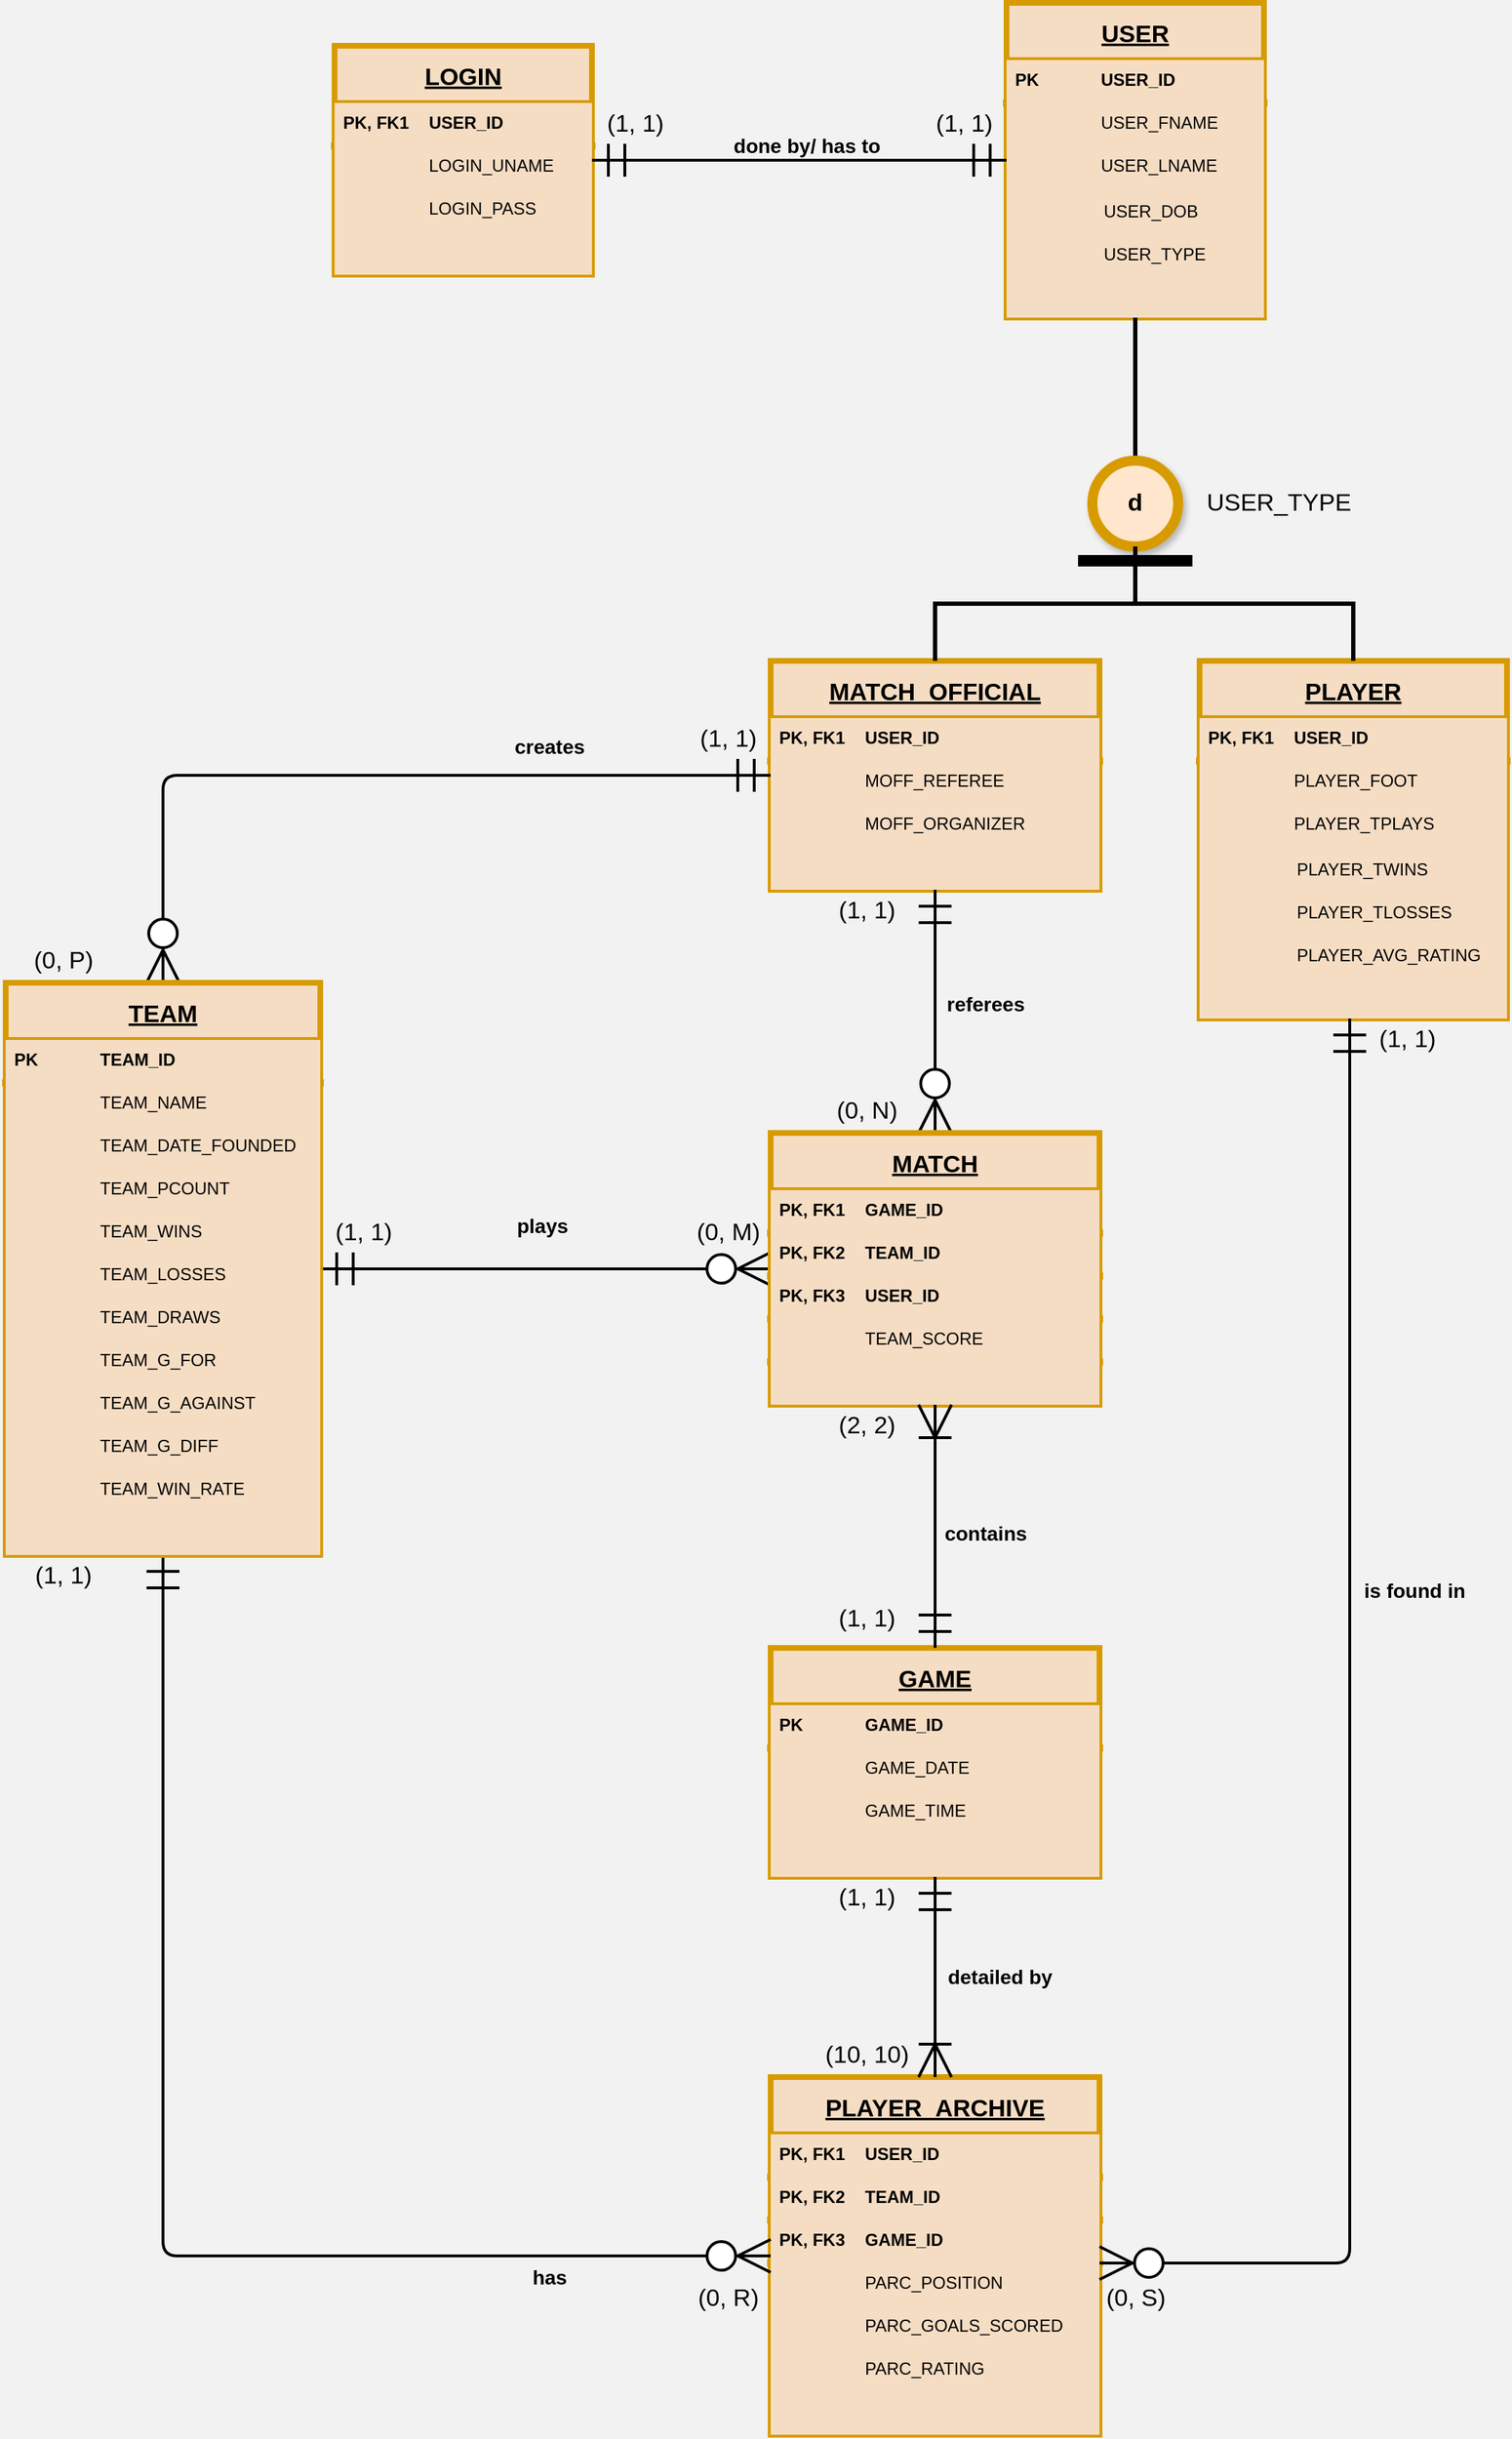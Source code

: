 <mxfile version="14.6.13" type="device"><diagram id="Ihw8SU3gt2NfLXqTIFjG" name="Page-1"><mxGraphModel dx="3794" dy="3153" grid="1" gridSize="10" guides="1" tooltips="1" connect="1" arrows="1" fold="1" page="1" pageScale="1" pageWidth="850" pageHeight="1100" background="#F2F2F2" math="0" shadow="0"><root><mxCell id="0"/><mxCell id="1" parent="0"/><mxCell id="5XtpTYvNP9Nx5YPzuh4i-77" value="LOGIN" style="shape=table;container=1;collapsible=1;childLayout=tableLayout;fixedRows=1;rowLines=0;align=center;resizeLast=1;fontSize=17;fillColor=#F5DDC4;strokeColor=#d79b00;verticalAlign=middle;spacingLeft=4;spacingRight=4;fontStyle=5;strokeWidth=4;startSize=40;shadow=0;" parent="1" vertex="1"><mxGeometry x="-650" y="-1190" width="180" height="160" as="geometry"/></mxCell><mxCell id="5XtpTYvNP9Nx5YPzuh4i-78" value="" style="shape=partialRectangle;collapsible=0;dropTarget=0;pointerEvents=0;fillColor=none;top=0;left=0;bottom=1;right=0;points=[[0,0.5],[1,0.5]];portConstraint=eastwest;strokeColor=#D79B00;strokeWidth=5;perimeterSpacing=3;" parent="5XtpTYvNP9Nx5YPzuh4i-77" vertex="1"><mxGeometry y="40" width="180" height="30" as="geometry"/></mxCell><mxCell id="5XtpTYvNP9Nx5YPzuh4i-79" value="PK, FK1" style="shape=partialRectangle;connectable=0;fillColor=#F5DDC4;top=0;left=0;bottom=0;right=0;overflow=hidden;align=left;verticalAlign=top;strokeColor=#d79b00;spacingLeft=4;spacingRight=4;fontStyle=1;strokeWidth=7;" parent="5XtpTYvNP9Nx5YPzuh4i-78" vertex="1"><mxGeometry width="60" height="30" as="geometry"/></mxCell><mxCell id="5XtpTYvNP9Nx5YPzuh4i-80" value="USER_ID" style="shape=partialRectangle;connectable=0;fillColor=#F5DDC4;top=0;left=0;bottom=0;right=0;align=left;spacingLeft=4;overflow=hidden;verticalAlign=top;strokeColor=#d79b00;spacingRight=4;fontStyle=1;strokeWidth=5;" parent="5XtpTYvNP9Nx5YPzuh4i-78" vertex="1"><mxGeometry x="60" width="120" height="30" as="geometry"/></mxCell><mxCell id="5XtpTYvNP9Nx5YPzuh4i-81" value="" style="shape=partialRectangle;collapsible=0;dropTarget=0;pointerEvents=0;fillColor=none;top=0;left=0;bottom=0;right=0;points=[[0,0.5],[1,0.5]];portConstraint=eastwest;" parent="5XtpTYvNP9Nx5YPzuh4i-77" vertex="1"><mxGeometry y="70" width="180" height="30" as="geometry"/></mxCell><mxCell id="5XtpTYvNP9Nx5YPzuh4i-82" value="" style="shape=partialRectangle;connectable=0;fillColor=#F5DDC4;top=0;left=0;bottom=0;right=0;editable=1;overflow=hidden;align=left;verticalAlign=top;strokeColor=#d79b00;spacingLeft=4;spacingRight=4;" parent="5XtpTYvNP9Nx5YPzuh4i-81" vertex="1"><mxGeometry width="60" height="30" as="geometry"/></mxCell><mxCell id="5XtpTYvNP9Nx5YPzuh4i-83" value="LOGIN_UNAME" style="shape=partialRectangle;connectable=0;fillColor=#F5DDC4;top=0;left=0;bottom=0;right=0;align=left;spacingLeft=4;overflow=hidden;verticalAlign=top;strokeColor=#d79b00;spacingRight=4;" parent="5XtpTYvNP9Nx5YPzuh4i-81" vertex="1"><mxGeometry x="60" width="120" height="30" as="geometry"/></mxCell><mxCell id="5XtpTYvNP9Nx5YPzuh4i-84" value="" style="shape=partialRectangle;collapsible=0;dropTarget=0;pointerEvents=0;fillColor=none;top=0;left=0;bottom=0;right=0;points=[[0,0.5],[1,0.5]];portConstraint=eastwest;" parent="5XtpTYvNP9Nx5YPzuh4i-77" vertex="1"><mxGeometry y="100" width="180" height="30" as="geometry"/></mxCell><mxCell id="5XtpTYvNP9Nx5YPzuh4i-85" value="" style="shape=partialRectangle;connectable=0;fillColor=#F5DDC4;top=0;left=0;bottom=0;right=0;editable=1;overflow=hidden;align=left;verticalAlign=top;strokeColor=#d79b00;spacingLeft=4;spacingRight=4;" parent="5XtpTYvNP9Nx5YPzuh4i-84" vertex="1"><mxGeometry width="60" height="30" as="geometry"/></mxCell><mxCell id="5XtpTYvNP9Nx5YPzuh4i-86" value="LOGIN_PASS" style="shape=partialRectangle;connectable=0;fillColor=#F5DDC4;top=0;left=0;bottom=0;right=0;align=left;spacingLeft=4;overflow=hidden;verticalAlign=top;strokeColor=#d79b00;spacingRight=4;shadow=0;" parent="5XtpTYvNP9Nx5YPzuh4i-84" vertex="1"><mxGeometry x="60" width="120" height="30" as="geometry"/></mxCell><mxCell id="5XtpTYvNP9Nx5YPzuh4i-87" value="" style="shape=partialRectangle;collapsible=0;dropTarget=0;pointerEvents=0;fillColor=none;top=0;left=0;bottom=0;right=0;points=[[0,0.5],[1,0.5]];portConstraint=eastwest;" parent="5XtpTYvNP9Nx5YPzuh4i-77" vertex="1"><mxGeometry y="130" width="180" height="30" as="geometry"/></mxCell><mxCell id="5XtpTYvNP9Nx5YPzuh4i-88" value="" style="shape=partialRectangle;connectable=0;fillColor=#F5DDC4;top=0;left=0;bottom=0;right=0;editable=1;overflow=hidden;align=left;verticalAlign=top;strokeColor=#d79b00;spacingLeft=4;spacingRight=4;" parent="5XtpTYvNP9Nx5YPzuh4i-87" vertex="1"><mxGeometry width="60" height="30" as="geometry"/></mxCell><mxCell id="5XtpTYvNP9Nx5YPzuh4i-89" value="" style="shape=partialRectangle;connectable=0;fillColor=#F5DDC4;top=0;left=0;bottom=0;right=0;align=left;spacingLeft=4;overflow=hidden;verticalAlign=top;strokeColor=#d79b00;spacingRight=4;" parent="5XtpTYvNP9Nx5YPzuh4i-87" vertex="1"><mxGeometry x="60" width="120" height="30" as="geometry"/></mxCell><mxCell id="5XtpTYvNP9Nx5YPzuh4i-114" value="USER" style="shape=table;container=1;collapsible=1;childLayout=tableLayout;fixedRows=1;rowLines=0;align=center;resizeLast=1;fontSize=17;fillColor=#F5DDC4;strokeColor=#d79b00;verticalAlign=middle;spacingLeft=4;spacingRight=4;fontStyle=5;strokeWidth=4;startSize=40;shadow=0;" parent="1" vertex="1"><mxGeometry x="-180" y="-1220" width="180" height="220" as="geometry"/></mxCell><mxCell id="5XtpTYvNP9Nx5YPzuh4i-115" value="" style="shape=partialRectangle;collapsible=0;dropTarget=0;pointerEvents=0;fillColor=none;top=0;left=0;bottom=1;right=0;points=[[0,0.5],[1,0.5]];portConstraint=eastwest;strokeColor=#D79B00;strokeWidth=5;perimeterSpacing=3;" parent="5XtpTYvNP9Nx5YPzuh4i-114" vertex="1"><mxGeometry y="40" width="180" height="30" as="geometry"/></mxCell><mxCell id="5XtpTYvNP9Nx5YPzuh4i-116" value="PK" style="shape=partialRectangle;connectable=0;fillColor=#F5DDC4;top=0;left=0;bottom=0;right=0;overflow=hidden;align=left;verticalAlign=top;strokeColor=#d79b00;spacingLeft=4;spacingRight=4;fontStyle=1;strokeWidth=7;perimeterSpacing=2;" parent="5XtpTYvNP9Nx5YPzuh4i-115" vertex="1"><mxGeometry width="60" height="30" as="geometry"/></mxCell><mxCell id="5XtpTYvNP9Nx5YPzuh4i-117" value="USER_ID" style="shape=partialRectangle;connectable=0;fillColor=#F5DDC4;top=0;left=0;bottom=0;right=0;align=left;spacingLeft=4;overflow=hidden;verticalAlign=top;strokeColor=#d79b00;spacingRight=4;fontStyle=1;strokeWidth=5;" parent="5XtpTYvNP9Nx5YPzuh4i-115" vertex="1"><mxGeometry x="60" width="120" height="30" as="geometry"/></mxCell><mxCell id="5XtpTYvNP9Nx5YPzuh4i-118" value="" style="shape=partialRectangle;collapsible=0;dropTarget=0;pointerEvents=0;fillColor=none;top=0;left=0;bottom=0;right=0;points=[[0,0.5],[1,0.5]];portConstraint=eastwest;" parent="5XtpTYvNP9Nx5YPzuh4i-114" vertex="1"><mxGeometry y="70" width="180" height="30" as="geometry"/></mxCell><mxCell id="5XtpTYvNP9Nx5YPzuh4i-119" value="" style="shape=partialRectangle;connectable=0;fillColor=#F5DDC4;top=0;left=0;bottom=0;right=0;editable=1;overflow=hidden;align=left;verticalAlign=top;strokeColor=#d79b00;spacingLeft=4;spacingRight=4;" parent="5XtpTYvNP9Nx5YPzuh4i-118" vertex="1"><mxGeometry width="60" height="30" as="geometry"/></mxCell><mxCell id="5XtpTYvNP9Nx5YPzuh4i-120" value="USER_FNAME" style="shape=partialRectangle;connectable=0;fillColor=#F5DDC4;top=0;left=0;bottom=0;right=0;align=left;spacingLeft=4;overflow=hidden;verticalAlign=top;strokeColor=#d79b00;spacingRight=4;" parent="5XtpTYvNP9Nx5YPzuh4i-118" vertex="1"><mxGeometry x="60" width="120" height="30" as="geometry"/></mxCell><mxCell id="5XtpTYvNP9Nx5YPzuh4i-121" value="" style="shape=partialRectangle;collapsible=0;dropTarget=0;pointerEvents=0;fillColor=none;top=0;left=0;bottom=0;right=0;points=[[0,0.5],[1,0.5]];portConstraint=eastwest;" parent="5XtpTYvNP9Nx5YPzuh4i-114" vertex="1"><mxGeometry y="100" width="180" height="30" as="geometry"/></mxCell><mxCell id="5XtpTYvNP9Nx5YPzuh4i-122" value="" style="shape=partialRectangle;connectable=0;fillColor=#F5DDC4;top=0;left=0;bottom=0;right=0;editable=1;overflow=hidden;align=left;verticalAlign=top;strokeColor=#d79b00;spacingLeft=4;spacingRight=4;" parent="5XtpTYvNP9Nx5YPzuh4i-121" vertex="1"><mxGeometry width="60" height="30" as="geometry"/></mxCell><mxCell id="5XtpTYvNP9Nx5YPzuh4i-123" value="USER_LNAME" style="shape=partialRectangle;connectable=0;fillColor=#F5DDC4;top=0;left=0;bottom=0;right=0;align=left;spacingLeft=4;overflow=hidden;verticalAlign=top;strokeColor=#d79b00;spacingRight=4;shadow=0;" parent="5XtpTYvNP9Nx5YPzuh4i-121" vertex="1"><mxGeometry x="60" width="120" height="30" as="geometry"/></mxCell><mxCell id="5XtpTYvNP9Nx5YPzuh4i-139" value="" style="shape=partialRectangle;collapsible=0;dropTarget=0;pointerEvents=0;fillColor=#F5DDC4;top=0;left=0;bottom=0;right=0;points=[[0,0.5],[1,0.5]];portConstraint=eastwest;fontSize=12;strokeColor=#d79b00;align=left;fontStyle=1;verticalAlign=top;spacingLeft=4;spacingRight=4;" parent="5XtpTYvNP9Nx5YPzuh4i-114" vertex="1"><mxGeometry y="130" width="180" height="30" as="geometry"/></mxCell><mxCell id="5XtpTYvNP9Nx5YPzuh4i-140" value="" style="shape=partialRectangle;connectable=0;fillColor=none;top=0;left=0;bottom=0;right=0;editable=1;overflow=hidden;" parent="5XtpTYvNP9Nx5YPzuh4i-139" vertex="1"><mxGeometry width="60" height="30" as="geometry"/></mxCell><mxCell id="5XtpTYvNP9Nx5YPzuh4i-141" value="USER_DOB" style="shape=partialRectangle;connectable=0;fillColor=none;top=0;left=0;bottom=0;right=0;align=left;spacingLeft=6;overflow=hidden;" parent="5XtpTYvNP9Nx5YPzuh4i-139" vertex="1"><mxGeometry x="60" width="120" height="30" as="geometry"/></mxCell><mxCell id="5XtpTYvNP9Nx5YPzuh4i-158" value="" style="shape=partialRectangle;collapsible=0;dropTarget=0;pointerEvents=0;fillColor=#F5DDC4;top=0;left=0;bottom=0;right=0;points=[[0,0.5],[1,0.5]];portConstraint=eastwest;fontSize=12;strokeColor=#d79b00;align=left;fontStyle=1;verticalAlign=top;spacingLeft=4;spacingRight=4;" parent="5XtpTYvNP9Nx5YPzuh4i-114" vertex="1"><mxGeometry y="160" width="180" height="30" as="geometry"/></mxCell><mxCell id="5XtpTYvNP9Nx5YPzuh4i-159" value="" style="shape=partialRectangle;connectable=0;fillColor=none;top=0;left=0;bottom=0;right=0;editable=1;overflow=hidden;align=left;fontStyle=1" parent="5XtpTYvNP9Nx5YPzuh4i-158" vertex="1"><mxGeometry width="60" height="30" as="geometry"/></mxCell><mxCell id="5XtpTYvNP9Nx5YPzuh4i-160" value="USER_TYPE" style="shape=partialRectangle;connectable=0;fillColor=none;top=0;left=0;bottom=0;right=0;align=left;spacingLeft=6;overflow=hidden;" parent="5XtpTYvNP9Nx5YPzuh4i-158" vertex="1"><mxGeometry x="60" width="120" height="30" as="geometry"/></mxCell><mxCell id="5XtpTYvNP9Nx5YPzuh4i-124" value="" style="shape=partialRectangle;collapsible=0;dropTarget=0;pointerEvents=0;fillColor=none;top=0;left=0;bottom=0;right=0;points=[[0,0.5],[1,0.5]];portConstraint=eastwest;" parent="5XtpTYvNP9Nx5YPzuh4i-114" vertex="1"><mxGeometry y="190" width="180" height="30" as="geometry"/></mxCell><mxCell id="5XtpTYvNP9Nx5YPzuh4i-125" value="" style="shape=partialRectangle;connectable=0;fillColor=#F5DDC4;top=0;left=0;bottom=0;right=0;editable=1;overflow=hidden;align=left;verticalAlign=top;strokeColor=#d79b00;spacingLeft=4;spacingRight=4;" parent="5XtpTYvNP9Nx5YPzuh4i-124" vertex="1"><mxGeometry width="60" height="30" as="geometry"/></mxCell><mxCell id="5XtpTYvNP9Nx5YPzuh4i-126" value="" style="shape=partialRectangle;connectable=0;fillColor=#F5DDC4;top=0;left=0;bottom=0;right=0;align=left;spacingLeft=4;overflow=hidden;verticalAlign=top;strokeColor=#d79b00;spacingRight=4;" parent="5XtpTYvNP9Nx5YPzuh4i-124" vertex="1"><mxGeometry x="60" width="120" height="30" as="geometry"/></mxCell><mxCell id="5XtpTYvNP9Nx5YPzuh4i-165" value="MATCH_OFFICIAL" style="shape=table;container=1;collapsible=1;childLayout=tableLayout;fixedRows=1;rowLines=0;align=center;resizeLast=1;fontSize=17;fillColor=#F5DDC4;strokeColor=#d79b00;verticalAlign=middle;spacingLeft=4;spacingRight=4;fontStyle=5;strokeWidth=4;startSize=40;shadow=0;" parent="1" vertex="1"><mxGeometry x="-345" y="-760" width="230" height="160" as="geometry"/></mxCell><mxCell id="5XtpTYvNP9Nx5YPzuh4i-166" value="" style="shape=partialRectangle;collapsible=0;dropTarget=0;pointerEvents=0;fillColor=none;top=0;left=0;bottom=1;right=0;points=[[0,0.5],[1,0.5]];portConstraint=eastwest;strokeColor=#D79B00;strokeWidth=5;perimeterSpacing=3;" parent="5XtpTYvNP9Nx5YPzuh4i-165" vertex="1"><mxGeometry y="40" width="230" height="30" as="geometry"/></mxCell><mxCell id="5XtpTYvNP9Nx5YPzuh4i-167" value="PK, FK1" style="shape=partialRectangle;connectable=0;fillColor=#F5DDC4;top=0;left=0;bottom=0;right=0;overflow=hidden;align=left;verticalAlign=top;strokeColor=#d79b00;spacingLeft=4;spacingRight=4;fontStyle=1;strokeWidth=7;" parent="5XtpTYvNP9Nx5YPzuh4i-166" vertex="1"><mxGeometry width="60" height="30" as="geometry"/></mxCell><mxCell id="5XtpTYvNP9Nx5YPzuh4i-168" value="USER_ID" style="shape=partialRectangle;connectable=0;fillColor=#F5DDC4;top=0;left=0;bottom=0;right=0;align=left;spacingLeft=4;overflow=hidden;verticalAlign=top;strokeColor=#d79b00;spacingRight=4;fontStyle=1;strokeWidth=5;" parent="5XtpTYvNP9Nx5YPzuh4i-166" vertex="1"><mxGeometry x="60" width="170" height="30" as="geometry"/></mxCell><mxCell id="5XtpTYvNP9Nx5YPzuh4i-169" value="" style="shape=partialRectangle;collapsible=0;dropTarget=0;pointerEvents=0;fillColor=none;top=0;left=0;bottom=0;right=0;points=[[0,0.5],[1,0.5]];portConstraint=eastwest;" parent="5XtpTYvNP9Nx5YPzuh4i-165" vertex="1"><mxGeometry y="70" width="230" height="30" as="geometry"/></mxCell><mxCell id="5XtpTYvNP9Nx5YPzuh4i-170" value="" style="shape=partialRectangle;connectable=0;fillColor=#F5DDC4;top=0;left=0;bottom=0;right=0;editable=1;overflow=hidden;align=left;verticalAlign=top;strokeColor=#d79b00;spacingLeft=4;spacingRight=4;" parent="5XtpTYvNP9Nx5YPzuh4i-169" vertex="1"><mxGeometry width="60" height="30" as="geometry"/></mxCell><mxCell id="5XtpTYvNP9Nx5YPzuh4i-171" value="MOFF_REFEREE" style="shape=partialRectangle;connectable=0;fillColor=#F5DDC4;top=0;left=0;bottom=0;right=0;align=left;spacingLeft=4;overflow=hidden;verticalAlign=top;strokeColor=#d79b00;spacingRight=4;" parent="5XtpTYvNP9Nx5YPzuh4i-169" vertex="1"><mxGeometry x="60" width="170" height="30" as="geometry"/></mxCell><mxCell id="5XtpTYvNP9Nx5YPzuh4i-172" value="" style="shape=partialRectangle;collapsible=0;dropTarget=0;pointerEvents=0;fillColor=none;top=0;left=0;bottom=0;right=0;points=[[0,0.5],[1,0.5]];portConstraint=eastwest;" parent="5XtpTYvNP9Nx5YPzuh4i-165" vertex="1"><mxGeometry y="100" width="230" height="30" as="geometry"/></mxCell><mxCell id="5XtpTYvNP9Nx5YPzuh4i-173" value="" style="shape=partialRectangle;connectable=0;fillColor=#F5DDC4;top=0;left=0;bottom=0;right=0;editable=1;overflow=hidden;align=left;verticalAlign=top;strokeColor=#d79b00;spacingLeft=4;spacingRight=4;" parent="5XtpTYvNP9Nx5YPzuh4i-172" vertex="1"><mxGeometry width="60" height="30" as="geometry"/></mxCell><mxCell id="5XtpTYvNP9Nx5YPzuh4i-174" value="MOFF_ORGANIZER" style="shape=partialRectangle;connectable=0;fillColor=#F5DDC4;top=0;left=0;bottom=0;right=0;align=left;spacingLeft=4;overflow=hidden;verticalAlign=top;strokeColor=#d79b00;spacingRight=4;shadow=0;" parent="5XtpTYvNP9Nx5YPzuh4i-172" vertex="1"><mxGeometry x="60" width="170" height="30" as="geometry"/></mxCell><mxCell id="5XtpTYvNP9Nx5YPzuh4i-175" value="" style="shape=partialRectangle;collapsible=0;dropTarget=0;pointerEvents=0;fillColor=none;top=0;left=0;bottom=0;right=0;points=[[0,0.5],[1,0.5]];portConstraint=eastwest;" parent="5XtpTYvNP9Nx5YPzuh4i-165" vertex="1"><mxGeometry y="130" width="230" height="30" as="geometry"/></mxCell><mxCell id="5XtpTYvNP9Nx5YPzuh4i-176" value="" style="shape=partialRectangle;connectable=0;fillColor=#F5DDC4;top=0;left=0;bottom=0;right=0;editable=1;overflow=hidden;align=left;verticalAlign=top;strokeColor=#d79b00;spacingLeft=4;spacingRight=4;" parent="5XtpTYvNP9Nx5YPzuh4i-175" vertex="1"><mxGeometry width="60" height="30" as="geometry"/></mxCell><mxCell id="5XtpTYvNP9Nx5YPzuh4i-177" value="" style="shape=partialRectangle;connectable=0;fillColor=#F5DDC4;top=0;left=0;bottom=0;right=0;align=left;spacingLeft=4;overflow=hidden;verticalAlign=top;strokeColor=#d79b00;spacingRight=4;" parent="5XtpTYvNP9Nx5YPzuh4i-175" vertex="1"><mxGeometry x="60" width="170" height="30" as="geometry"/></mxCell><mxCell id="5XtpTYvNP9Nx5YPzuh4i-179" value="" style="endArrow=none;html=1;rounded=0;fontSize=17;startSize=20;endSize=20;exitX=0.5;exitY=0;exitDx=0;exitDy=0;strokeWidth=3;" parent="1" source="5XtpTYvNP9Nx5YPzuh4i-178" target="5XtpTYvNP9Nx5YPzuh4i-114" edge="1"><mxGeometry x="-810" y="-1220" as="geometry"><mxPoint x="-330" y="-900" as="sourcePoint"/><mxPoint x="-170" y="-900" as="targetPoint"/></mxGeometry></mxCell><mxCell id="5XtpTYvNP9Nx5YPzuh4i-186" value="" style="group" parent="1" vertex="1" connectable="0"><mxGeometry x="-130" y="-900" width="200" height="70" as="geometry"/></mxCell><mxCell id="5XtpTYvNP9Nx5YPzuh4i-183" value="USER_TYPE" style="text;html=1;align=center;verticalAlign=middle;resizable=0;points=[];autosize=1;strokeColor=none;fontSize=17;" parent="5XtpTYvNP9Nx5YPzuh4i-186" vertex="1"><mxGeometry x="80" y="15" width="120" height="30" as="geometry"/></mxCell><mxCell id="5XtpTYvNP9Nx5YPzuh4i-178" value="d" style="ellipse;whiteSpace=wrap;html=1;shadow=1;fontSize=17;startSize=26;strokeColor=#D79B00;strokeWidth=7;fillColor=#ffe6cc;align=center;fontStyle=1" parent="5XtpTYvNP9Nx5YPzuh4i-186" vertex="1"><mxGeometry x="10" width="60" height="60" as="geometry"/></mxCell><mxCell id="5XtpTYvNP9Nx5YPzuh4i-180" value="" style="endArrow=none;html=1;rounded=0;fontSize=17;startSize=20;endSize=20;strokeWidth=8;" parent="5XtpTYvNP9Nx5YPzuh4i-186" edge="1"><mxGeometry as="geometry"><mxPoint y="70" as="sourcePoint"/><mxPoint x="80" y="70" as="targetPoint"/></mxGeometry></mxCell><mxCell id="5XtpTYvNP9Nx5YPzuh4i-187" value="PLAYER" style="shape=table;container=1;collapsible=1;childLayout=tableLayout;fixedRows=1;rowLines=0;align=center;resizeLast=1;fontSize=17;fillColor=#F5DDC4;strokeColor=#d79b00;verticalAlign=middle;spacingLeft=4;spacingRight=4;fontStyle=5;strokeWidth=4;startSize=40;shadow=0;" parent="1" vertex="1"><mxGeometry x="-45" y="-760" width="215" height="250" as="geometry"/></mxCell><mxCell id="5XtpTYvNP9Nx5YPzuh4i-188" value="" style="shape=partialRectangle;collapsible=0;dropTarget=0;pointerEvents=0;fillColor=none;top=0;left=0;bottom=1;right=0;points=[[0,0.5],[1,0.5]];portConstraint=eastwest;strokeColor=#D79B00;strokeWidth=5;perimeterSpacing=3;" parent="5XtpTYvNP9Nx5YPzuh4i-187" vertex="1"><mxGeometry y="40" width="215" height="30" as="geometry"/></mxCell><mxCell id="5XtpTYvNP9Nx5YPzuh4i-189" value="PK, FK1" style="shape=partialRectangle;connectable=0;fillColor=#F5DDC4;top=0;left=0;bottom=0;right=0;overflow=hidden;align=left;verticalAlign=top;strokeColor=#d79b00;spacingLeft=4;spacingRight=4;fontStyle=1;strokeWidth=7;" parent="5XtpTYvNP9Nx5YPzuh4i-188" vertex="1"><mxGeometry width="60" height="30" as="geometry"/></mxCell><mxCell id="5XtpTYvNP9Nx5YPzuh4i-190" value="USER_ID" style="shape=partialRectangle;connectable=0;fillColor=#F5DDC4;top=0;left=0;bottom=0;right=0;align=left;spacingLeft=4;overflow=hidden;verticalAlign=top;strokeColor=#d79b00;spacingRight=4;fontStyle=1;strokeWidth=5;" parent="5XtpTYvNP9Nx5YPzuh4i-188" vertex="1"><mxGeometry x="60" width="155" height="30" as="geometry"/></mxCell><mxCell id="5XtpTYvNP9Nx5YPzuh4i-191" value="" style="shape=partialRectangle;collapsible=0;dropTarget=0;pointerEvents=0;fillColor=none;top=0;left=0;bottom=0;right=0;points=[[0,0.5],[1,0.5]];portConstraint=eastwest;" parent="5XtpTYvNP9Nx5YPzuh4i-187" vertex="1"><mxGeometry y="70" width="215" height="30" as="geometry"/></mxCell><mxCell id="5XtpTYvNP9Nx5YPzuh4i-192" value="" style="shape=partialRectangle;connectable=0;fillColor=#F5DDC4;top=0;left=0;bottom=0;right=0;editable=1;overflow=hidden;align=left;verticalAlign=top;strokeColor=#d79b00;spacingLeft=4;spacingRight=4;" parent="5XtpTYvNP9Nx5YPzuh4i-191" vertex="1"><mxGeometry width="60" height="30" as="geometry"/></mxCell><mxCell id="5XtpTYvNP9Nx5YPzuh4i-193" value="PLAYER_FOOT" style="shape=partialRectangle;connectable=0;fillColor=#F5DDC4;top=0;left=0;bottom=0;right=0;align=left;spacingLeft=4;overflow=hidden;verticalAlign=top;strokeColor=#d79b00;spacingRight=4;" parent="5XtpTYvNP9Nx5YPzuh4i-191" vertex="1"><mxGeometry x="60" width="155" height="30" as="geometry"/></mxCell><mxCell id="5XtpTYvNP9Nx5YPzuh4i-194" value="" style="shape=partialRectangle;collapsible=0;dropTarget=0;pointerEvents=0;fillColor=none;top=0;left=0;bottom=0;right=0;points=[[0,0.5],[1,0.5]];portConstraint=eastwest;" parent="5XtpTYvNP9Nx5YPzuh4i-187" vertex="1"><mxGeometry y="100" width="215" height="30" as="geometry"/></mxCell><mxCell id="5XtpTYvNP9Nx5YPzuh4i-195" value="" style="shape=partialRectangle;connectable=0;fillColor=#F5DDC4;top=0;left=0;bottom=0;right=0;editable=1;overflow=hidden;align=left;verticalAlign=top;strokeColor=#d79b00;spacingLeft=4;spacingRight=4;" parent="5XtpTYvNP9Nx5YPzuh4i-194" vertex="1"><mxGeometry width="60" height="30" as="geometry"/></mxCell><mxCell id="5XtpTYvNP9Nx5YPzuh4i-196" value="PLAYER_TPLAYS" style="shape=partialRectangle;connectable=0;fillColor=#F5DDC4;top=0;left=0;bottom=0;right=0;align=left;spacingLeft=4;overflow=hidden;verticalAlign=top;strokeColor=#d79b00;spacingRight=4;shadow=0;" parent="5XtpTYvNP9Nx5YPzuh4i-194" vertex="1"><mxGeometry x="60" width="155" height="30" as="geometry"/></mxCell><mxCell id="5XtpTYvNP9Nx5YPzuh4i-212" value="" style="shape=partialRectangle;collapsible=0;dropTarget=0;pointerEvents=0;fillColor=#F5DDC4;top=0;left=0;bottom=0;right=0;points=[[0,0.5],[1,0.5]];portConstraint=eastwest;fontSize=12;strokeColor=#d79b00;align=left;fontStyle=1;verticalAlign=top;spacingLeft=4;spacingRight=4;" parent="5XtpTYvNP9Nx5YPzuh4i-187" vertex="1"><mxGeometry y="130" width="215" height="30" as="geometry"/></mxCell><mxCell id="5XtpTYvNP9Nx5YPzuh4i-213" value="" style="shape=partialRectangle;connectable=0;fillColor=none;top=0;left=0;bottom=0;right=0;editable=1;overflow=hidden;" parent="5XtpTYvNP9Nx5YPzuh4i-212" vertex="1"><mxGeometry width="60" height="30" as="geometry"/></mxCell><mxCell id="5XtpTYvNP9Nx5YPzuh4i-214" value="PLAYER_TWINS" style="shape=partialRectangle;connectable=0;fillColor=none;top=0;left=0;bottom=0;right=0;align=left;spacingLeft=6;overflow=hidden;" parent="5XtpTYvNP9Nx5YPzuh4i-212" vertex="1"><mxGeometry x="60" width="155" height="30" as="geometry"/></mxCell><mxCell id="5XtpTYvNP9Nx5YPzuh4i-209" value="" style="shape=partialRectangle;collapsible=0;dropTarget=0;pointerEvents=0;fillColor=#F5DDC4;top=0;left=0;bottom=0;right=0;points=[[0,0.5],[1,0.5]];portConstraint=eastwest;fontSize=12;strokeColor=#d79b00;align=left;fontStyle=1;verticalAlign=top;spacingLeft=4;spacingRight=4;" parent="5XtpTYvNP9Nx5YPzuh4i-187" vertex="1"><mxGeometry y="160" width="215" height="30" as="geometry"/></mxCell><mxCell id="5XtpTYvNP9Nx5YPzuh4i-210" value="" style="shape=partialRectangle;connectable=0;fillColor=none;top=0;left=0;bottom=0;right=0;editable=1;overflow=hidden;" parent="5XtpTYvNP9Nx5YPzuh4i-209" vertex="1"><mxGeometry width="60" height="30" as="geometry"/></mxCell><mxCell id="5XtpTYvNP9Nx5YPzuh4i-211" value="PLAYER_TLOSSES" style="shape=partialRectangle;connectable=0;fillColor=none;top=0;left=0;bottom=0;right=0;align=left;spacingLeft=6;overflow=hidden;" parent="5XtpTYvNP9Nx5YPzuh4i-209" vertex="1"><mxGeometry x="60" width="155" height="30" as="geometry"/></mxCell><mxCell id="5XtpTYvNP9Nx5YPzuh4i-206" value="" style="shape=partialRectangle;collapsible=0;dropTarget=0;pointerEvents=0;fillColor=#F5DDC4;top=0;left=0;bottom=0;right=0;points=[[0,0.5],[1,0.5]];portConstraint=eastwest;fontSize=12;strokeColor=#d79b00;align=left;fontStyle=1;verticalAlign=top;spacingLeft=4;spacingRight=4;" parent="5XtpTYvNP9Nx5YPzuh4i-187" vertex="1"><mxGeometry y="190" width="215" height="30" as="geometry"/></mxCell><mxCell id="5XtpTYvNP9Nx5YPzuh4i-207" value="" style="shape=partialRectangle;connectable=0;fillColor=none;top=0;left=0;bottom=0;right=0;editable=1;overflow=hidden;" parent="5XtpTYvNP9Nx5YPzuh4i-206" vertex="1"><mxGeometry width="60" height="30" as="geometry"/></mxCell><mxCell id="5XtpTYvNP9Nx5YPzuh4i-208" value="PLAYER_AVG_RATING" style="shape=partialRectangle;connectable=0;fillColor=none;top=0;left=0;bottom=0;right=0;align=left;spacingLeft=6;overflow=hidden;" parent="5XtpTYvNP9Nx5YPzuh4i-206" vertex="1"><mxGeometry x="60" width="155" height="30" as="geometry"/></mxCell><mxCell id="5XtpTYvNP9Nx5YPzuh4i-197" value="" style="shape=partialRectangle;collapsible=0;dropTarget=0;pointerEvents=0;fillColor=none;top=0;left=0;bottom=0;right=0;points=[[0,0.5],[1,0.5]];portConstraint=eastwest;" parent="5XtpTYvNP9Nx5YPzuh4i-187" vertex="1"><mxGeometry y="220" width="215" height="30" as="geometry"/></mxCell><mxCell id="5XtpTYvNP9Nx5YPzuh4i-198" value="" style="shape=partialRectangle;connectable=0;fillColor=#F5DDC4;top=0;left=0;bottom=0;right=0;editable=1;overflow=hidden;align=left;verticalAlign=top;strokeColor=#d79b00;spacingLeft=4;spacingRight=4;" parent="5XtpTYvNP9Nx5YPzuh4i-197" vertex="1"><mxGeometry width="60" height="30" as="geometry"/></mxCell><mxCell id="5XtpTYvNP9Nx5YPzuh4i-199" value="" style="shape=partialRectangle;connectable=0;fillColor=#F5DDC4;top=0;left=0;bottom=0;right=0;align=left;spacingLeft=4;overflow=hidden;verticalAlign=top;strokeColor=#d79b00;spacingRight=4;" parent="5XtpTYvNP9Nx5YPzuh4i-197" vertex="1"><mxGeometry x="60" width="155" height="30" as="geometry"/></mxCell><mxCell id="5XtpTYvNP9Nx5YPzuh4i-215" value="" style="endArrow=none;html=1;rounded=0;fontSize=17;startSize=20;endSize=20;strokeWidth=3;exitX=0.5;exitY=0;exitDx=0;exitDy=0;edgeStyle=orthogonalEdgeStyle;entryX=0.5;entryY=1;entryDx=0;entryDy=0;" parent="1" source="5XtpTYvNP9Nx5YPzuh4i-165" target="5XtpTYvNP9Nx5YPzuh4i-178" edge="1"><mxGeometry x="-810" y="-1220" as="geometry"><mxPoint x="-310" y="-810" as="sourcePoint"/><mxPoint x="-80" y="-830" as="targetPoint"/></mxGeometry></mxCell><mxCell id="5XtpTYvNP9Nx5YPzuh4i-216" value="" style="endArrow=none;html=1;rounded=0;fontSize=17;startSize=20;endSize=20;strokeWidth=3;exitX=0.5;exitY=0;exitDx=0;exitDy=0;edgeStyle=orthogonalEdgeStyle;entryX=0.5;entryY=1;entryDx=0;entryDy=0;" parent="1" source="5XtpTYvNP9Nx5YPzuh4i-187" target="5XtpTYvNP9Nx5YPzuh4i-178" edge="1"><mxGeometry x="-810" y="-1220" as="geometry"><mxPoint x="-380" y="-760" as="sourcePoint"/><mxPoint x="-100" y="-810" as="targetPoint"/></mxGeometry></mxCell><mxCell id="5XtpTYvNP9Nx5YPzuh4i-314" value="" style="fontSize=12;html=1;endArrow=ERmandOne;startArrow=ERzeroToMany;startSize=20;endSize=20;strokeWidth=2;startFill=1;endFill=0;edgeStyle=orthogonalEdgeStyle;" parent="1" source="5XtpTYvNP9Nx5YPzuh4i-428" target="5XtpTYvNP9Nx5YPzuh4i-165" edge="1"><mxGeometry width="100" height="100" as="geometry"><mxPoint x="-530" y="-510" as="sourcePoint"/><mxPoint x="-370" y="-520" as="targetPoint"/></mxGeometry></mxCell><mxCell id="5XtpTYvNP9Nx5YPzuh4i-315" value="(1, 1)" style="text;html=1;align=center;verticalAlign=middle;resizable=0;points=[];autosize=1;strokeColor=none;fontSize=17;" parent="1" vertex="1"><mxGeometry x="-308" y="-600" width="60" height="30" as="geometry"/></mxCell><mxCell id="5XtpTYvNP9Nx5YPzuh4i-318" value="referees" style="text;html=1;align=center;verticalAlign=middle;resizable=0;points=[];autosize=1;strokeColor=none;fontSize=14;fontStyle=1" parent="1" vertex="1"><mxGeometry x="-230" y="-530" width="70" height="20" as="geometry"/></mxCell><mxCell id="5XtpTYvNP9Nx5YPzuh4i-319" value="" style="fontSize=12;html=1;endArrow=ERmandOne;startArrow=ERzeroToMany;startSize=20;endSize=20;strokeWidth=2;startFill=1;endFill=0;edgeStyle=orthogonalEdgeStyle;" parent="1" source="5XtpTYvNP9Nx5YPzuh4i-218" target="5XtpTYvNP9Nx5YPzuh4i-165" edge="1"><mxGeometry width="100" height="100" as="geometry"><mxPoint x="-231.48" y="-455" as="sourcePoint"/><mxPoint x="-230.526" y="-600" as="targetPoint"/><Array as="points"><mxPoint x="-770" y="-680"/></Array></mxGeometry></mxCell><mxCell id="5XtpTYvNP9Nx5YPzuh4i-320" value="(1, 1)" style="text;html=1;align=center;verticalAlign=middle;resizable=0;points=[];autosize=1;strokeColor=none;fontSize=17;" parent="1" vertex="1"><mxGeometry x="-405" y="-720" width="60" height="30" as="geometry"/></mxCell><mxCell id="5XtpTYvNP9Nx5YPzuh4i-327" value="is found in" style="text;html=1;align=center;verticalAlign=middle;resizable=0;points=[];autosize=1;strokeColor=none;fontSize=14;fontStyle=1" parent="1" vertex="1"><mxGeometry x="60" y="-120" width="90" height="20" as="geometry"/></mxCell><mxCell id="5XtpTYvNP9Nx5YPzuh4i-328" value="(1, 1)" style="text;html=1;align=center;verticalAlign=middle;resizable=0;points=[];autosize=1;strokeColor=none;fontSize=17;" parent="1" vertex="1"><mxGeometry x="70" y="-510" width="60" height="30" as="geometry"/></mxCell><mxCell id="5XtpTYvNP9Nx5YPzuh4i-161" value="" style="edgeStyle=orthogonalEdgeStyle;fontSize=12;html=1;endArrow=ERmandOne;startArrow=ERmandOne;startSize=20;endSize=20;rounded=0;strokeWidth=2;" parent="1" source="5XtpTYvNP9Nx5YPzuh4i-77" target="5XtpTYvNP9Nx5YPzuh4i-114" edge="1"><mxGeometry x="-810" y="-1220" width="100" height="100" as="geometry"><mxPoint x="-1490" y="-590" as="sourcePoint"/><mxPoint x="-1210" y="-770" as="targetPoint"/></mxGeometry></mxCell><mxCell id="5XtpTYvNP9Nx5YPzuh4i-163" value="(1, 1)" style="text;html=1;align=center;verticalAlign=middle;resizable=0;points=[];autosize=1;strokeColor=none;fontSize=17;" parent="1" vertex="1"><mxGeometry x="-470" y="-1150" width="60" height="30" as="geometry"/></mxCell><mxCell id="5XtpTYvNP9Nx5YPzuh4i-164" value="(1, 1)" style="text;html=1;align=center;verticalAlign=middle;resizable=0;points=[];autosize=1;strokeColor=none;fontSize=17;" parent="1" vertex="1"><mxGeometry x="-240" y="-1150" width="60" height="30" as="geometry"/></mxCell><mxCell id="5XtpTYvNP9Nx5YPzuh4i-302" value="done by/ has to" style="text;html=1;align=center;verticalAlign=middle;resizable=0;points=[];autosize=1;strokeColor=none;strokeWidth=1;fontSize=14;fontStyle=1" parent="1" vertex="1"><mxGeometry x="-380" y="-1130" width="120" height="20" as="geometry"/></mxCell><mxCell id="5XtpTYvNP9Nx5YPzuh4i-261" value="GAME" style="shape=table;container=1;collapsible=1;childLayout=tableLayout;fixedRows=1;rowLines=0;align=center;resizeLast=1;fontSize=17;fillColor=#F5DDC4;strokeColor=#d79b00;verticalAlign=middle;spacingLeft=4;spacingRight=4;fontStyle=5;strokeWidth=4;startSize=40;shadow=0;" parent="1" vertex="1"><mxGeometry x="-345" y="-70" width="230" height="160" as="geometry"/></mxCell><mxCell id="5XtpTYvNP9Nx5YPzuh4i-262" value="" style="shape=partialRectangle;collapsible=0;dropTarget=0;pointerEvents=0;fillColor=none;top=0;left=0;bottom=1;right=0;points=[[0,0.5],[1,0.5]];portConstraint=eastwest;strokeColor=#D79B00;strokeWidth=5;perimeterSpacing=3;" parent="5XtpTYvNP9Nx5YPzuh4i-261" vertex="1"><mxGeometry y="40" width="230" height="30" as="geometry"/></mxCell><mxCell id="5XtpTYvNP9Nx5YPzuh4i-263" value="PK" style="shape=partialRectangle;connectable=0;fillColor=#F5DDC4;top=0;left=0;bottom=0;right=0;overflow=hidden;align=left;verticalAlign=top;strokeColor=#d79b00;spacingLeft=4;spacingRight=4;fontStyle=1;strokeWidth=7;" parent="5XtpTYvNP9Nx5YPzuh4i-262" vertex="1"><mxGeometry width="60" height="30" as="geometry"/></mxCell><mxCell id="5XtpTYvNP9Nx5YPzuh4i-264" value="GAME_ID" style="shape=partialRectangle;connectable=0;fillColor=#F5DDC4;top=0;left=0;bottom=0;right=0;align=left;spacingLeft=4;overflow=hidden;verticalAlign=top;strokeColor=#d79b00;spacingRight=4;fontStyle=1;strokeWidth=5;" parent="5XtpTYvNP9Nx5YPzuh4i-262" vertex="1"><mxGeometry x="60" width="170" height="30" as="geometry"/></mxCell><mxCell id="5XtpTYvNP9Nx5YPzuh4i-268" value="" style="shape=partialRectangle;collapsible=0;dropTarget=0;pointerEvents=0;fillColor=none;top=0;left=0;bottom=0;right=0;points=[[0,0.5],[1,0.5]];portConstraint=eastwest;" parent="5XtpTYvNP9Nx5YPzuh4i-261" vertex="1"><mxGeometry y="70" width="230" height="30" as="geometry"/></mxCell><mxCell id="5XtpTYvNP9Nx5YPzuh4i-269" value="" style="shape=partialRectangle;connectable=0;fillColor=#F5DDC4;top=0;left=0;bottom=0;right=0;editable=1;overflow=hidden;align=left;verticalAlign=top;strokeColor=#d79b00;spacingLeft=4;spacingRight=4;" parent="5XtpTYvNP9Nx5YPzuh4i-268" vertex="1"><mxGeometry width="60" height="30" as="geometry"/></mxCell><mxCell id="5XtpTYvNP9Nx5YPzuh4i-270" value="GAME_DATE" style="shape=partialRectangle;connectable=0;fillColor=#F5DDC4;top=0;left=0;bottom=0;right=0;align=left;spacingLeft=4;overflow=hidden;verticalAlign=top;strokeColor=#d79b00;spacingRight=4;" parent="5XtpTYvNP9Nx5YPzuh4i-268" vertex="1"><mxGeometry x="60" width="170" height="30" as="geometry"/></mxCell><mxCell id="5XtpTYvNP9Nx5YPzuh4i-271" value="" style="shape=partialRectangle;collapsible=0;dropTarget=0;pointerEvents=0;fillColor=none;top=0;left=0;bottom=0;right=0;points=[[0,0.5],[1,0.5]];portConstraint=eastwest;" parent="5XtpTYvNP9Nx5YPzuh4i-261" vertex="1"><mxGeometry y="100" width="230" height="30" as="geometry"/></mxCell><mxCell id="5XtpTYvNP9Nx5YPzuh4i-272" value="" style="shape=partialRectangle;connectable=0;fillColor=#F5DDC4;top=0;left=0;bottom=0;right=0;editable=1;overflow=hidden;align=left;verticalAlign=top;strokeColor=#d79b00;spacingLeft=4;spacingRight=4;" parent="5XtpTYvNP9Nx5YPzuh4i-271" vertex="1"><mxGeometry width="60" height="30" as="geometry"/></mxCell><mxCell id="5XtpTYvNP9Nx5YPzuh4i-273" value="GAME_TIME" style="shape=partialRectangle;connectable=0;fillColor=#F5DDC4;top=0;left=0;bottom=0;right=0;align=left;spacingLeft=4;overflow=hidden;verticalAlign=top;strokeColor=#d79b00;spacingRight=4;" parent="5XtpTYvNP9Nx5YPzuh4i-271" vertex="1"><mxGeometry x="60" width="170" height="30" as="geometry"/></mxCell><mxCell id="5XtpTYvNP9Nx5YPzuh4i-295" value="" style="shape=partialRectangle;collapsible=0;dropTarget=0;pointerEvents=0;fillColor=none;top=0;left=0;bottom=0;right=0;points=[[0,0.5],[1,0.5]];portConstraint=eastwest;" parent="5XtpTYvNP9Nx5YPzuh4i-261" vertex="1"><mxGeometry y="130" width="230" height="30" as="geometry"/></mxCell><mxCell id="5XtpTYvNP9Nx5YPzuh4i-296" value="" style="shape=partialRectangle;connectable=0;fillColor=#F5DDC4;top=0;left=0;bottom=0;right=0;editable=1;overflow=hidden;align=left;verticalAlign=top;strokeColor=#d79b00;spacingLeft=4;spacingRight=4;" parent="5XtpTYvNP9Nx5YPzuh4i-295" vertex="1"><mxGeometry width="60" height="30" as="geometry"/></mxCell><mxCell id="5XtpTYvNP9Nx5YPzuh4i-297" value="" style="shape=partialRectangle;connectable=0;fillColor=#F5DDC4;top=0;left=0;bottom=0;right=0;align=left;spacingLeft=4;overflow=hidden;verticalAlign=top;strokeColor=#d79b00;spacingRight=4;" parent="5XtpTYvNP9Nx5YPzuh4i-295" vertex="1"><mxGeometry x="60" width="170" height="30" as="geometry"/></mxCell><mxCell id="5XtpTYvNP9Nx5YPzuh4i-316" value="(0, N)" style="text;html=1;align=center;verticalAlign=middle;resizable=0;points=[];autosize=1;strokeColor=none;fontSize=17;" parent="1" vertex="1"><mxGeometry x="-308" y="-460" width="60" height="30" as="geometry"/></mxCell><mxCell id="5XtpTYvNP9Nx5YPzuh4i-414" value="(0, M)" style="text;html=1;align=center;verticalAlign=middle;resizable=0;points=[];autosize=1;strokeColor=none;fontSize=17;" parent="1" vertex="1"><mxGeometry x="-405" y="-375" width="60" height="30" as="geometry"/></mxCell><mxCell id="5XtpTYvNP9Nx5YPzuh4i-329" value="(0, R)" style="text;html=1;align=center;verticalAlign=middle;resizable=0;points=[];autosize=1;strokeColor=none;fontSize=17;" parent="1" vertex="1"><mxGeometry x="-405" y="370" width="60" height="30" as="geometry"/></mxCell><mxCell id="5XtpTYvNP9Nx5YPzuh4i-350" value="PLAYER_ARCHIVE" style="shape=table;container=1;collapsible=1;childLayout=tableLayout;fixedRows=1;rowLines=0;align=center;resizeLast=1;fontSize=17;fillColor=#F5DDC4;strokeColor=#d79b00;verticalAlign=middle;spacingLeft=4;spacingRight=4;fontStyle=5;strokeWidth=4;startSize=40;shadow=0;" parent="1" vertex="1"><mxGeometry x="-345" y="230" width="230" height="250" as="geometry"/></mxCell><mxCell id="5XtpTYvNP9Nx5YPzuh4i-351" value="" style="shape=partialRectangle;collapsible=0;dropTarget=0;pointerEvents=0;fillColor=none;top=0;left=0;bottom=1;right=0;points=[[0,0.5],[1,0.5]];portConstraint=eastwest;strokeColor=#D79B00;strokeWidth=5;perimeterSpacing=3;" parent="5XtpTYvNP9Nx5YPzuh4i-350" vertex="1"><mxGeometry y="40" width="230" height="30" as="geometry"/></mxCell><mxCell id="5XtpTYvNP9Nx5YPzuh4i-352" value="PK, FK1" style="shape=partialRectangle;connectable=0;fillColor=#F5DDC4;top=0;left=0;bottom=0;right=0;overflow=hidden;align=left;verticalAlign=top;strokeColor=#d79b00;spacingLeft=4;spacingRight=4;fontStyle=1;strokeWidth=7;" parent="5XtpTYvNP9Nx5YPzuh4i-351" vertex="1"><mxGeometry width="60" height="30" as="geometry"/></mxCell><mxCell id="5XtpTYvNP9Nx5YPzuh4i-353" value="USER_ID" style="shape=partialRectangle;connectable=0;fillColor=#F5DDC4;top=0;left=0;bottom=0;right=0;align=left;spacingLeft=4;overflow=hidden;verticalAlign=top;strokeColor=#d79b00;spacingRight=4;fontStyle=1;strokeWidth=5;" parent="5XtpTYvNP9Nx5YPzuh4i-351" vertex="1"><mxGeometry x="60" width="170" height="30" as="geometry"/></mxCell><mxCell id="5XtpTYvNP9Nx5YPzuh4i-364" value="" style="shape=partialRectangle;collapsible=0;dropTarget=0;pointerEvents=0;fillColor=none;top=0;left=0;bottom=1;right=0;points=[[0,0.5],[1,0.5]];portConstraint=eastwest;strokeColor=#D79B00;strokeWidth=5;perimeterSpacing=3;" parent="5XtpTYvNP9Nx5YPzuh4i-350" vertex="1"><mxGeometry y="70" width="230" height="30" as="geometry"/></mxCell><mxCell id="5XtpTYvNP9Nx5YPzuh4i-365" value="PK, FK2" style="shape=partialRectangle;connectable=0;fillColor=#F5DDC4;top=0;left=0;bottom=0;right=0;overflow=hidden;align=left;verticalAlign=top;strokeColor=#d79b00;spacingLeft=4;spacingRight=4;fontStyle=1;strokeWidth=7;" parent="5XtpTYvNP9Nx5YPzuh4i-364" vertex="1"><mxGeometry width="60" height="30" as="geometry"/></mxCell><mxCell id="5XtpTYvNP9Nx5YPzuh4i-366" value="TEAM_ID" style="shape=partialRectangle;connectable=0;fillColor=#F5DDC4;top=0;left=0;bottom=0;right=0;align=left;spacingLeft=4;overflow=hidden;verticalAlign=top;strokeColor=#d79b00;spacingRight=4;fontStyle=1;strokeWidth=5;" parent="5XtpTYvNP9Nx5YPzuh4i-364" vertex="1"><mxGeometry x="60" width="170" height="30" as="geometry"/></mxCell><mxCell id="5XtpTYvNP9Nx5YPzuh4i-367" value="" style="shape=partialRectangle;collapsible=0;dropTarget=0;pointerEvents=0;fillColor=none;top=0;left=0;bottom=1;right=0;points=[[0,0.5],[1,0.5]];portConstraint=eastwest;strokeColor=#D79B00;strokeWidth=5;perimeterSpacing=3;" parent="5XtpTYvNP9Nx5YPzuh4i-350" vertex="1"><mxGeometry y="100" width="230" height="30" as="geometry"/></mxCell><mxCell id="5XtpTYvNP9Nx5YPzuh4i-368" value="PK, FK3" style="shape=partialRectangle;connectable=0;fillColor=#F5DDC4;top=0;left=0;bottom=0;right=0;overflow=hidden;align=left;verticalAlign=top;strokeColor=#d79b00;spacingLeft=4;spacingRight=4;fontStyle=1;strokeWidth=7;" parent="5XtpTYvNP9Nx5YPzuh4i-367" vertex="1"><mxGeometry width="60" height="30" as="geometry"/></mxCell><mxCell id="5XtpTYvNP9Nx5YPzuh4i-369" value="GAME_ID" style="shape=partialRectangle;connectable=0;fillColor=#F5DDC4;top=0;left=0;bottom=0;right=0;align=left;spacingLeft=4;overflow=hidden;verticalAlign=top;strokeColor=#d79b00;spacingRight=4;fontStyle=1;strokeWidth=5;" parent="5XtpTYvNP9Nx5YPzuh4i-367" vertex="1"><mxGeometry x="60" width="170" height="30" as="geometry"/></mxCell><mxCell id="5XtpTYvNP9Nx5YPzuh4i-354" value="" style="shape=partialRectangle;collapsible=0;dropTarget=0;pointerEvents=0;fillColor=none;top=0;left=0;bottom=0;right=0;points=[[0,0.5],[1,0.5]];portConstraint=eastwest;" parent="5XtpTYvNP9Nx5YPzuh4i-350" vertex="1"><mxGeometry y="130" width="230" height="30" as="geometry"/></mxCell><mxCell id="5XtpTYvNP9Nx5YPzuh4i-355" value="" style="shape=partialRectangle;connectable=0;fillColor=#F5DDC4;top=0;left=0;bottom=0;right=0;editable=1;overflow=hidden;align=left;verticalAlign=top;strokeColor=#d79b00;spacingLeft=4;spacingRight=4;" parent="5XtpTYvNP9Nx5YPzuh4i-354" vertex="1"><mxGeometry width="60" height="30" as="geometry"/></mxCell><mxCell id="5XtpTYvNP9Nx5YPzuh4i-356" value="PARC_POSITION" style="shape=partialRectangle;connectable=0;fillColor=#F5DDC4;top=0;left=0;bottom=0;right=0;align=left;spacingLeft=4;overflow=hidden;verticalAlign=top;strokeColor=#d79b00;spacingRight=4;" parent="5XtpTYvNP9Nx5YPzuh4i-354" vertex="1"><mxGeometry x="60" width="170" height="30" as="geometry"/></mxCell><mxCell id="5XtpTYvNP9Nx5YPzuh4i-408" value="" style="shape=partialRectangle;collapsible=0;dropTarget=0;pointerEvents=0;fillColor=none;top=0;left=0;bottom=0;right=0;points=[[0,0.5],[1,0.5]];portConstraint=eastwest;" parent="5XtpTYvNP9Nx5YPzuh4i-350" vertex="1"><mxGeometry y="160" width="230" height="30" as="geometry"/></mxCell><mxCell id="5XtpTYvNP9Nx5YPzuh4i-409" value="" style="shape=partialRectangle;connectable=0;fillColor=#F5DDC4;top=0;left=0;bottom=0;right=0;editable=1;overflow=hidden;align=left;verticalAlign=top;strokeColor=#d79b00;spacingLeft=4;spacingRight=4;" parent="5XtpTYvNP9Nx5YPzuh4i-408" vertex="1"><mxGeometry width="60" height="30" as="geometry"/></mxCell><mxCell id="5XtpTYvNP9Nx5YPzuh4i-410" value="PARC_GOALS_SCORED" style="shape=partialRectangle;connectable=0;fillColor=#F5DDC4;top=0;left=0;bottom=0;right=0;align=left;spacingLeft=4;overflow=hidden;verticalAlign=top;strokeColor=#d79b00;spacingRight=4;" parent="5XtpTYvNP9Nx5YPzuh4i-408" vertex="1"><mxGeometry x="60" width="170" height="30" as="geometry"/></mxCell><mxCell id="5XtpTYvNP9Nx5YPzuh4i-357" value="" style="shape=partialRectangle;collapsible=0;dropTarget=0;pointerEvents=0;fillColor=none;top=0;left=0;bottom=0;right=0;points=[[0,0.5],[1,0.5]];portConstraint=eastwest;" parent="5XtpTYvNP9Nx5YPzuh4i-350" vertex="1"><mxGeometry y="190" width="230" height="30" as="geometry"/></mxCell><mxCell id="5XtpTYvNP9Nx5YPzuh4i-358" value="" style="shape=partialRectangle;connectable=0;fillColor=#F5DDC4;top=0;left=0;bottom=0;right=0;editable=1;overflow=hidden;align=left;verticalAlign=top;strokeColor=#d79b00;spacingLeft=4;spacingRight=4;" parent="5XtpTYvNP9Nx5YPzuh4i-357" vertex="1"><mxGeometry width="60" height="30" as="geometry"/></mxCell><mxCell id="5XtpTYvNP9Nx5YPzuh4i-359" value="PARC_RATING" style="shape=partialRectangle;connectable=0;fillColor=#F5DDC4;top=0;left=0;bottom=0;right=0;align=left;spacingLeft=4;overflow=hidden;verticalAlign=top;strokeColor=#d79b00;spacingRight=4;shadow=0;" parent="5XtpTYvNP9Nx5YPzuh4i-357" vertex="1"><mxGeometry x="60" width="170" height="30" as="geometry"/></mxCell><mxCell id="5XtpTYvNP9Nx5YPzuh4i-360" value="" style="shape=partialRectangle;collapsible=0;dropTarget=0;pointerEvents=0;fillColor=none;top=0;left=0;bottom=0;right=0;points=[[0,0.5],[1,0.5]];portConstraint=eastwest;" parent="5XtpTYvNP9Nx5YPzuh4i-350" vertex="1"><mxGeometry y="220" width="230" height="30" as="geometry"/></mxCell><mxCell id="5XtpTYvNP9Nx5YPzuh4i-361" value="" style="shape=partialRectangle;connectable=0;fillColor=#F5DDC4;top=0;left=0;bottom=0;right=0;editable=1;overflow=hidden;align=left;verticalAlign=top;strokeColor=#d79b00;spacingLeft=4;spacingRight=4;" parent="5XtpTYvNP9Nx5YPzuh4i-360" vertex="1"><mxGeometry width="60" height="30" as="geometry"/></mxCell><mxCell id="5XtpTYvNP9Nx5YPzuh4i-362" value="" style="shape=partialRectangle;connectable=0;fillColor=#F5DDC4;top=0;left=0;bottom=0;right=0;align=left;spacingLeft=4;overflow=hidden;verticalAlign=top;strokeColor=#d79b00;spacingRight=4;" parent="5XtpTYvNP9Nx5YPzuh4i-360" vertex="1"><mxGeometry x="60" width="170" height="30" as="geometry"/></mxCell><mxCell id="5XtpTYvNP9Nx5YPzuh4i-411" value="" style="fontSize=12;html=1;endArrow=ERmandOne;startArrow=ERzeroToMany;startSize=20;endSize=20;strokeWidth=2;startFill=1;endFill=0;edgeStyle=orthogonalEdgeStyle;" parent="1" source="5XtpTYvNP9Nx5YPzuh4i-350" target="5XtpTYvNP9Nx5YPzuh4i-187" edge="1"><mxGeometry x="-3" y="200" width="100" height="100" as="geometry"><mxPoint x="-707.74" y="-304" as="sourcePoint"/><mxPoint x="-333" y="-440" as="targetPoint"/><Array as="points"><mxPoint x="60" y="360"/></Array></mxGeometry></mxCell><mxCell id="5XtpTYvNP9Nx5YPzuh4i-412" value="" style="fontSize=12;html=1;endArrow=ERmandOne;startArrow=ERoneToMany;startSize=20;endSize=20;strokeWidth=2;startFill=0;endFill=0;" parent="1" source="5XtpTYvNP9Nx5YPzuh4i-350" target="5XtpTYvNP9Nx5YPzuh4i-261" edge="1"><mxGeometry x="-3" y="200" width="100" height="100" as="geometry"><mxPoint x="-133" y="315" as="sourcePoint"/><mxPoint x="60.0" y="-310" as="targetPoint"/></mxGeometry></mxCell><mxCell id="5XtpTYvNP9Nx5YPzuh4i-413" value="detailed by" style="text;html=1;align=center;verticalAlign=middle;resizable=0;points=[];autosize=1;strokeColor=none;fontSize=14;fontStyle=1" parent="1" vertex="1"><mxGeometry x="-230" y="150" width="90" height="20" as="geometry"/></mxCell><mxCell id="5XtpTYvNP9Nx5YPzuh4i-415" value="(10, 10)" style="text;html=1;align=center;verticalAlign=middle;resizable=0;points=[];autosize=1;strokeColor=none;fontSize=17;" parent="1" vertex="1"><mxGeometry x="-313" y="200" width="70" height="30" as="geometry"/></mxCell><mxCell id="5XtpTYvNP9Nx5YPzuh4i-416" value="" style="fontSize=12;html=1;endArrow=ERmandOne;startArrow=ERzeroToMany;startSize=20;endSize=20;strokeWidth=2;startFill=1;endFill=0;edgeStyle=orthogonalEdgeStyle;" parent="1" source="5XtpTYvNP9Nx5YPzuh4i-350" target="5XtpTYvNP9Nx5YPzuh4i-218" edge="1"><mxGeometry x="-3" y="200" width="100" height="100" as="geometry"><mxPoint x="-244.449" y="230" as="sourcePoint"/><mxPoint x="-239.903" y="70" as="targetPoint"/></mxGeometry></mxCell><mxCell id="5XtpTYvNP9Nx5YPzuh4i-418" value="(1, 1)" style="text;html=1;align=center;verticalAlign=middle;resizable=0;points=[];autosize=1;strokeColor=none;fontSize=17;" parent="1" vertex="1"><mxGeometry x="-308" y="90" width="60" height="30" as="geometry"/></mxCell><mxCell id="5XtpTYvNP9Nx5YPzuh4i-419" value="(0, S)" style="text;html=1;align=center;verticalAlign=middle;resizable=0;points=[];autosize=1;strokeColor=none;fontSize=17;" parent="1" vertex="1"><mxGeometry x="-120" y="370" width="60" height="30" as="geometry"/></mxCell><mxCell id="5XtpTYvNP9Nx5YPzuh4i-424" value="" style="fontSize=12;html=1;endArrow=ERmandOne;startArrow=ERzeroToMany;startSize=20;endSize=20;strokeWidth=2;startFill=1;endFill=0;" parent="1" source="5XtpTYvNP9Nx5YPzuh4i-428" target="5XtpTYvNP9Nx5YPzuh4i-218" edge="1"><mxGeometry x="-3" y="200" width="100" height="100" as="geometry"><mxPoint x="-234.9" y="230" as="sourcePoint"/><mxPoint x="-420" y="-450" as="targetPoint"/><Array as="points"/></mxGeometry></mxCell><mxCell id="5XtpTYvNP9Nx5YPzuh4i-425" value="contains" style="text;html=1;align=center;verticalAlign=middle;resizable=0;points=[];autosize=1;strokeColor=none;fontSize=14;fontStyle=1" parent="1" vertex="1"><mxGeometry x="-230" y="-160" width="70" height="20" as="geometry"/></mxCell><mxCell id="5XtpTYvNP9Nx5YPzuh4i-426" value="(2, 2)" style="text;html=1;align=center;verticalAlign=middle;resizable=0;points=[];autosize=1;strokeColor=none;fontSize=17;" parent="1" vertex="1"><mxGeometry x="-308" y="-240" width="60" height="30" as="geometry"/></mxCell><mxCell id="5XtpTYvNP9Nx5YPzuh4i-428" value="MATCH" style="shape=table;container=1;collapsible=1;childLayout=tableLayout;fixedRows=1;rowLines=0;align=center;resizeLast=1;fontSize=17;fillColor=#F5DDC4;strokeColor=#d79b00;verticalAlign=middle;spacingLeft=4;spacingRight=4;fontStyle=5;strokeWidth=4;startSize=40;shadow=0;" parent="1" vertex="1"><mxGeometry x="-345" y="-430" width="230" height="190" as="geometry"/></mxCell><mxCell id="5XtpTYvNP9Nx5YPzuh4i-429" value="" style="shape=partialRectangle;collapsible=0;dropTarget=0;pointerEvents=0;fillColor=none;top=0;left=0;bottom=1;right=0;points=[[0,0.5],[1,0.5]];portConstraint=eastwest;strokeColor=#D79B00;strokeWidth=5;perimeterSpacing=3;" parent="5XtpTYvNP9Nx5YPzuh4i-428" vertex="1"><mxGeometry y="40" width="230" height="30" as="geometry"/></mxCell><mxCell id="5XtpTYvNP9Nx5YPzuh4i-430" value="PK, FK1" style="shape=partialRectangle;connectable=0;fillColor=#F5DDC4;top=0;left=0;bottom=0;right=0;overflow=hidden;align=left;verticalAlign=top;strokeColor=#d79b00;spacingLeft=4;spacingRight=4;fontStyle=1;strokeWidth=7;" parent="5XtpTYvNP9Nx5YPzuh4i-429" vertex="1"><mxGeometry width="60" height="30" as="geometry"/></mxCell><mxCell id="5XtpTYvNP9Nx5YPzuh4i-431" value="GAME_ID" style="shape=partialRectangle;connectable=0;fillColor=#F5DDC4;top=0;left=0;bottom=0;right=0;align=left;spacingLeft=4;overflow=hidden;verticalAlign=top;strokeColor=#d79b00;spacingRight=4;fontStyle=1;strokeWidth=5;" parent="5XtpTYvNP9Nx5YPzuh4i-429" vertex="1"><mxGeometry x="60" width="170" height="30" as="geometry"/></mxCell><mxCell id="5XtpTYvNP9Nx5YPzuh4i-445" value="" style="shape=partialRectangle;collapsible=0;dropTarget=0;pointerEvents=0;fillColor=none;top=0;left=0;bottom=1;right=0;points=[[0,0.5],[1,0.5]];portConstraint=eastwest;strokeColor=#D79B00;strokeWidth=5;perimeterSpacing=3;" parent="5XtpTYvNP9Nx5YPzuh4i-428" vertex="1"><mxGeometry y="70" width="230" height="30" as="geometry"/></mxCell><mxCell id="5XtpTYvNP9Nx5YPzuh4i-446" value="PK, FK2" style="shape=partialRectangle;connectable=0;fillColor=#F5DDC4;top=0;left=0;bottom=0;right=0;overflow=hidden;align=left;verticalAlign=top;strokeColor=#d79b00;spacingLeft=4;spacingRight=4;fontStyle=1;strokeWidth=7;" parent="5XtpTYvNP9Nx5YPzuh4i-445" vertex="1"><mxGeometry width="60" height="30" as="geometry"/></mxCell><mxCell id="5XtpTYvNP9Nx5YPzuh4i-447" value="TEAM_ID" style="shape=partialRectangle;connectable=0;fillColor=#F5DDC4;top=0;left=0;bottom=0;right=0;align=left;spacingLeft=4;overflow=hidden;verticalAlign=top;strokeColor=#d79b00;spacingRight=4;fontStyle=1;strokeWidth=5;" parent="5XtpTYvNP9Nx5YPzuh4i-445" vertex="1"><mxGeometry x="60" width="170" height="30" as="geometry"/></mxCell><mxCell id="5XtpTYvNP9Nx5YPzuh4i-451" value="" style="shape=partialRectangle;collapsible=0;dropTarget=0;pointerEvents=0;fillColor=none;top=0;left=0;bottom=1;right=0;points=[[0,0.5],[1,0.5]];portConstraint=eastwest;strokeColor=#D79B00;strokeWidth=5;perimeterSpacing=3;" parent="5XtpTYvNP9Nx5YPzuh4i-428" vertex="1"><mxGeometry y="100" width="230" height="30" as="geometry"/></mxCell><mxCell id="5XtpTYvNP9Nx5YPzuh4i-452" value="PK, FK3" style="shape=partialRectangle;connectable=0;fillColor=#F5DDC4;top=0;left=0;bottom=0;right=0;overflow=hidden;align=left;verticalAlign=top;strokeColor=#d79b00;spacingLeft=4;spacingRight=4;fontStyle=1;strokeWidth=7;" parent="5XtpTYvNP9Nx5YPzuh4i-451" vertex="1"><mxGeometry width="60" height="30" as="geometry"/></mxCell><mxCell id="5XtpTYvNP9Nx5YPzuh4i-453" value="USER_ID" style="shape=partialRectangle;connectable=0;fillColor=#F5DDC4;top=0;left=0;bottom=0;right=0;align=left;spacingLeft=4;overflow=hidden;verticalAlign=top;strokeColor=#d79b00;spacingRight=4;fontStyle=1;strokeWidth=5;" parent="5XtpTYvNP9Nx5YPzuh4i-451" vertex="1"><mxGeometry x="60" width="170" height="30" as="geometry"/></mxCell><mxCell id="5XtpTYvNP9Nx5YPzuh4i-448" value="" style="shape=partialRectangle;collapsible=0;dropTarget=0;pointerEvents=0;fillColor=none;top=0;left=0;bottom=1;right=0;points=[[0,0.5],[1,0.5]];portConstraint=eastwest;strokeColor=#D79B00;strokeWidth=5;perimeterSpacing=3;" parent="5XtpTYvNP9Nx5YPzuh4i-428" vertex="1"><mxGeometry y="130" width="230" height="30" as="geometry"/></mxCell><mxCell id="5XtpTYvNP9Nx5YPzuh4i-449" value="" style="shape=partialRectangle;connectable=0;fillColor=#F5DDC4;top=0;left=0;bottom=0;right=0;overflow=hidden;align=left;verticalAlign=top;strokeColor=#d79b00;spacingLeft=4;spacingRight=4;fontStyle=1;strokeWidth=7;" parent="5XtpTYvNP9Nx5YPzuh4i-448" vertex="1"><mxGeometry width="60" height="30" as="geometry"/></mxCell><mxCell id="5XtpTYvNP9Nx5YPzuh4i-450" value="TEAM_SCORE" style="shape=partialRectangle;connectable=0;fillColor=#F5DDC4;top=0;left=0;bottom=0;right=0;align=left;spacingLeft=4;overflow=hidden;verticalAlign=top;strokeColor=#d79b00;spacingRight=4;fontStyle=0;strokeWidth=5;" parent="5XtpTYvNP9Nx5YPzuh4i-448" vertex="1"><mxGeometry x="60" width="170" height="30" as="geometry"/></mxCell><mxCell id="5XtpTYvNP9Nx5YPzuh4i-438" value="" style="shape=partialRectangle;collapsible=0;dropTarget=0;pointerEvents=0;fillColor=none;top=0;left=0;bottom=0;right=0;points=[[0,0.5],[1,0.5]];portConstraint=eastwest;" parent="5XtpTYvNP9Nx5YPzuh4i-428" vertex="1"><mxGeometry y="160" width="230" height="30" as="geometry"/></mxCell><mxCell id="5XtpTYvNP9Nx5YPzuh4i-439" value="" style="shape=partialRectangle;connectable=0;fillColor=#F5DDC4;top=0;left=0;bottom=0;right=0;editable=1;overflow=hidden;align=left;verticalAlign=top;strokeColor=#d79b00;spacingLeft=4;spacingRight=4;" parent="5XtpTYvNP9Nx5YPzuh4i-438" vertex="1"><mxGeometry width="60" height="30" as="geometry"/></mxCell><mxCell id="5XtpTYvNP9Nx5YPzuh4i-440" value="" style="shape=partialRectangle;connectable=0;fillColor=#F5DDC4;top=0;left=0;bottom=0;right=0;align=left;spacingLeft=4;overflow=hidden;verticalAlign=top;strokeColor=#d79b00;spacingRight=4;" parent="5XtpTYvNP9Nx5YPzuh4i-438" vertex="1"><mxGeometry x="60" width="170" height="30" as="geometry"/></mxCell><mxCell id="5XtpTYvNP9Nx5YPzuh4i-442" value="" style="fontSize=12;html=1;endArrow=ERmandOne;startArrow=ERoneToMany;startSize=20;endSize=20;strokeWidth=2;startFill=0;endFill=0;" parent="1" source="5XtpTYvNP9Nx5YPzuh4i-428" target="5XtpTYvNP9Nx5YPzuh4i-261" edge="1"><mxGeometry x="-3" y="200" width="100" height="100" as="geometry"><mxPoint x="-700" y="-422.766" as="sourcePoint"/><mxPoint x="-960" y="-325.957" as="targetPoint"/><Array as="points"/></mxGeometry></mxCell><mxCell id="5XtpTYvNP9Nx5YPzuh4i-443" value="(1, 1)" style="text;html=1;align=center;verticalAlign=middle;resizable=0;points=[];autosize=1;strokeColor=none;fontSize=17;" parent="1" vertex="1"><mxGeometry x="-308" y="-105" width="60" height="30" as="geometry"/></mxCell><mxCell id="5XtpTYvNP9Nx5YPzuh4i-456" value="" style="group" parent="1" vertex="1" connectable="0"><mxGeometry x="-880" y="-710" width="475" height="1100" as="geometry"/></mxCell><mxCell id="5XtpTYvNP9Nx5YPzuh4i-321" value="(0, P)" style="text;html=1;align=center;verticalAlign=middle;resizable=0;points=[];autosize=1;strokeColor=none;fontSize=17;" parent="5XtpTYvNP9Nx5YPzuh4i-456" vertex="1"><mxGeometry x="10" y="145" width="60" height="30" as="geometry"/></mxCell><mxCell id="5XtpTYvNP9Nx5YPzuh4i-324" value="creates" style="text;html=1;align=center;verticalAlign=middle;resizable=0;points=[];autosize=1;strokeColor=none;fontSize=14;fontStyle=1" parent="5XtpTYvNP9Nx5YPzuh4i-456" vertex="1"><mxGeometry x="350" width="60" height="20" as="geometry"/></mxCell><mxCell id="5XtpTYvNP9Nx5YPzuh4i-218" value="TEAM" style="shape=table;container=1;collapsible=1;childLayout=tableLayout;fixedRows=1;rowLines=0;align=center;resizeLast=1;fontSize=17;fillColor=#F5DDC4;strokeColor=#d79b00;verticalAlign=middle;spacingLeft=4;spacingRight=4;fontStyle=5;strokeWidth=4;startSize=40;shadow=0;" parent="5XtpTYvNP9Nx5YPzuh4i-456" vertex="1"><mxGeometry y="175" width="220" height="400" as="geometry"/></mxCell><mxCell id="5XtpTYvNP9Nx5YPzuh4i-219" value="" style="shape=partialRectangle;collapsible=0;dropTarget=0;pointerEvents=0;fillColor=none;top=0;left=0;bottom=1;right=0;points=[[0,0.5],[1,0.5]];portConstraint=eastwest;strokeColor=#D79B00;strokeWidth=5;perimeterSpacing=3;" parent="5XtpTYvNP9Nx5YPzuh4i-218" vertex="1"><mxGeometry y="40" width="220" height="30" as="geometry"/></mxCell><mxCell id="5XtpTYvNP9Nx5YPzuh4i-220" value="PK" style="shape=partialRectangle;connectable=0;fillColor=#F5DDC4;top=0;left=0;bottom=0;right=0;overflow=hidden;align=left;verticalAlign=top;strokeColor=#d79b00;spacingLeft=4;spacingRight=4;fontStyle=1;strokeWidth=7;" parent="5XtpTYvNP9Nx5YPzuh4i-219" vertex="1"><mxGeometry width="60" height="30" as="geometry"/></mxCell><mxCell id="5XtpTYvNP9Nx5YPzuh4i-221" value="TEAM_ID" style="shape=partialRectangle;connectable=0;fillColor=#F5DDC4;top=0;left=0;bottom=0;right=0;align=left;spacingLeft=4;overflow=hidden;verticalAlign=top;strokeColor=#d79b00;spacingRight=4;fontStyle=1;strokeWidth=5;" parent="5XtpTYvNP9Nx5YPzuh4i-219" vertex="1"><mxGeometry x="60" width="160" height="30" as="geometry"/></mxCell><mxCell id="5XtpTYvNP9Nx5YPzuh4i-222" value="" style="shape=partialRectangle;collapsible=0;dropTarget=0;pointerEvents=0;fillColor=none;top=0;left=0;bottom=0;right=0;points=[[0,0.5],[1,0.5]];portConstraint=eastwest;" parent="5XtpTYvNP9Nx5YPzuh4i-218" vertex="1"><mxGeometry y="70" width="220" height="30" as="geometry"/></mxCell><mxCell id="5XtpTYvNP9Nx5YPzuh4i-223" value="" style="shape=partialRectangle;connectable=0;fillColor=#F5DDC4;top=0;left=0;bottom=0;right=0;editable=1;overflow=hidden;align=left;verticalAlign=top;strokeColor=#d79b00;spacingLeft=4;spacingRight=4;" parent="5XtpTYvNP9Nx5YPzuh4i-222" vertex="1"><mxGeometry width="60" height="30" as="geometry"/></mxCell><mxCell id="5XtpTYvNP9Nx5YPzuh4i-224" value="TEAM_NAME" style="shape=partialRectangle;connectable=0;fillColor=#F5DDC4;top=0;left=0;bottom=0;right=0;align=left;spacingLeft=4;overflow=hidden;verticalAlign=top;strokeColor=#d79b00;spacingRight=4;" parent="5XtpTYvNP9Nx5YPzuh4i-222" vertex="1"><mxGeometry x="60" width="160" height="30" as="geometry"/></mxCell><mxCell id="5XtpTYvNP9Nx5YPzuh4i-237" value="" style="shape=partialRectangle;collapsible=0;dropTarget=0;pointerEvents=0;fillColor=none;top=0;left=0;bottom=0;right=0;points=[[0,0.5],[1,0.5]];portConstraint=eastwest;" parent="5XtpTYvNP9Nx5YPzuh4i-218" vertex="1"><mxGeometry y="100" width="220" height="30" as="geometry"/></mxCell><mxCell id="5XtpTYvNP9Nx5YPzuh4i-238" value="" style="shape=partialRectangle;connectable=0;fillColor=#F5DDC4;top=0;left=0;bottom=0;right=0;editable=1;overflow=hidden;align=left;verticalAlign=top;strokeColor=#d79b00;spacingLeft=4;spacingRight=4;" parent="5XtpTYvNP9Nx5YPzuh4i-237" vertex="1"><mxGeometry width="60" height="30" as="geometry"/></mxCell><mxCell id="5XtpTYvNP9Nx5YPzuh4i-239" value="TEAM_DATE_FOUNDED" style="shape=partialRectangle;connectable=0;fillColor=#F5DDC4;top=0;left=0;bottom=0;right=0;align=left;spacingLeft=4;overflow=hidden;verticalAlign=top;strokeColor=#d79b00;spacingRight=4;" parent="5XtpTYvNP9Nx5YPzuh4i-237" vertex="1"><mxGeometry x="60" width="160" height="30" as="geometry"/></mxCell><mxCell id="5XtpTYvNP9Nx5YPzuh4i-243" value="" style="shape=partialRectangle;collapsible=0;dropTarget=0;pointerEvents=0;fillColor=none;top=0;left=0;bottom=0;right=0;points=[[0,0.5],[1,0.5]];portConstraint=eastwest;" parent="5XtpTYvNP9Nx5YPzuh4i-218" vertex="1"><mxGeometry y="130" width="220" height="30" as="geometry"/></mxCell><mxCell id="5XtpTYvNP9Nx5YPzuh4i-244" value="" style="shape=partialRectangle;connectable=0;fillColor=#F5DDC4;top=0;left=0;bottom=0;right=0;editable=1;overflow=hidden;align=left;verticalAlign=top;strokeColor=#d79b00;spacingLeft=4;spacingRight=4;" parent="5XtpTYvNP9Nx5YPzuh4i-243" vertex="1"><mxGeometry width="60" height="30" as="geometry"/></mxCell><mxCell id="5XtpTYvNP9Nx5YPzuh4i-245" value="TEAM_PCOUNT" style="shape=partialRectangle;connectable=0;fillColor=#F5DDC4;top=0;left=0;bottom=0;right=0;align=left;spacingLeft=4;overflow=hidden;verticalAlign=top;strokeColor=#d79b00;spacingRight=4;" parent="5XtpTYvNP9Nx5YPzuh4i-243" vertex="1"><mxGeometry x="60" width="160" height="30" as="geometry"/></mxCell><mxCell id="5XtpTYvNP9Nx5YPzuh4i-249" value="" style="shape=partialRectangle;collapsible=0;dropTarget=0;pointerEvents=0;fillColor=none;top=0;left=0;bottom=0;right=0;points=[[0,0.5],[1,0.5]];portConstraint=eastwest;" parent="5XtpTYvNP9Nx5YPzuh4i-218" vertex="1"><mxGeometry y="160" width="220" height="30" as="geometry"/></mxCell><mxCell id="5XtpTYvNP9Nx5YPzuh4i-250" value="" style="shape=partialRectangle;connectable=0;fillColor=#F5DDC4;top=0;left=0;bottom=0;right=0;editable=1;overflow=hidden;align=left;verticalAlign=top;strokeColor=#d79b00;spacingLeft=4;spacingRight=4;" parent="5XtpTYvNP9Nx5YPzuh4i-249" vertex="1"><mxGeometry width="60" height="30" as="geometry"/></mxCell><mxCell id="5XtpTYvNP9Nx5YPzuh4i-251" value="TEAM_WINS" style="shape=partialRectangle;connectable=0;fillColor=#F5DDC4;top=0;left=0;bottom=0;right=0;align=left;spacingLeft=4;overflow=hidden;verticalAlign=top;strokeColor=#d79b00;spacingRight=4;" parent="5XtpTYvNP9Nx5YPzuh4i-249" vertex="1"><mxGeometry x="60" width="160" height="30" as="geometry"/></mxCell><mxCell id="5XtpTYvNP9Nx5YPzuh4i-255" value="" style="shape=partialRectangle;collapsible=0;dropTarget=0;pointerEvents=0;fillColor=none;top=0;left=0;bottom=0;right=0;points=[[0,0.5],[1,0.5]];portConstraint=eastwest;" parent="5XtpTYvNP9Nx5YPzuh4i-218" vertex="1"><mxGeometry y="190" width="220" height="30" as="geometry"/></mxCell><mxCell id="5XtpTYvNP9Nx5YPzuh4i-256" value="" style="shape=partialRectangle;connectable=0;fillColor=#F5DDC4;top=0;left=0;bottom=0;right=0;editable=1;overflow=hidden;align=left;verticalAlign=top;strokeColor=#d79b00;spacingLeft=4;spacingRight=4;" parent="5XtpTYvNP9Nx5YPzuh4i-255" vertex="1"><mxGeometry width="60" height="30" as="geometry"/></mxCell><mxCell id="5XtpTYvNP9Nx5YPzuh4i-257" value="TEAM_LOSSES" style="shape=partialRectangle;connectable=0;fillColor=#F5DDC4;top=0;left=0;bottom=0;right=0;align=left;spacingLeft=4;overflow=hidden;verticalAlign=top;strokeColor=#d79b00;spacingRight=4;" parent="5XtpTYvNP9Nx5YPzuh4i-255" vertex="1"><mxGeometry x="60" width="160" height="30" as="geometry"/></mxCell><mxCell id="5XtpTYvNP9Nx5YPzuh4i-258" value="" style="shape=partialRectangle;collapsible=0;dropTarget=0;pointerEvents=0;fillColor=none;top=0;left=0;bottom=0;right=0;points=[[0,0.5],[1,0.5]];portConstraint=eastwest;" parent="5XtpTYvNP9Nx5YPzuh4i-218" vertex="1"><mxGeometry y="220" width="220" height="30" as="geometry"/></mxCell><mxCell id="5XtpTYvNP9Nx5YPzuh4i-259" value="" style="shape=partialRectangle;connectable=0;fillColor=#F5DDC4;top=0;left=0;bottom=0;right=0;editable=1;overflow=hidden;align=left;verticalAlign=top;strokeColor=#d79b00;spacingLeft=4;spacingRight=4;" parent="5XtpTYvNP9Nx5YPzuh4i-258" vertex="1"><mxGeometry width="60" height="30" as="geometry"/></mxCell><mxCell id="5XtpTYvNP9Nx5YPzuh4i-260" value="TEAM_DRAWS" style="shape=partialRectangle;connectable=0;fillColor=#F5DDC4;top=0;left=0;bottom=0;right=0;align=left;spacingLeft=4;overflow=hidden;verticalAlign=top;strokeColor=#d79b00;spacingRight=4;" parent="5XtpTYvNP9Nx5YPzuh4i-258" vertex="1"><mxGeometry x="60" width="160" height="30" as="geometry"/></mxCell><mxCell id="5XtpTYvNP9Nx5YPzuh4i-252" value="" style="shape=partialRectangle;collapsible=0;dropTarget=0;pointerEvents=0;fillColor=none;top=0;left=0;bottom=0;right=0;points=[[0,0.5],[1,0.5]];portConstraint=eastwest;" parent="5XtpTYvNP9Nx5YPzuh4i-218" vertex="1"><mxGeometry y="250" width="220" height="30" as="geometry"/></mxCell><mxCell id="5XtpTYvNP9Nx5YPzuh4i-253" value="" style="shape=partialRectangle;connectable=0;fillColor=#F5DDC4;top=0;left=0;bottom=0;right=0;editable=1;overflow=hidden;align=left;verticalAlign=top;strokeColor=#d79b00;spacingLeft=4;spacingRight=4;" parent="5XtpTYvNP9Nx5YPzuh4i-252" vertex="1"><mxGeometry width="60" height="30" as="geometry"/></mxCell><mxCell id="5XtpTYvNP9Nx5YPzuh4i-254" value="TEAM_G_FOR" style="shape=partialRectangle;connectable=0;fillColor=#F5DDC4;top=0;left=0;bottom=0;right=0;align=left;spacingLeft=4;overflow=hidden;verticalAlign=top;strokeColor=#d79b00;spacingRight=4;" parent="5XtpTYvNP9Nx5YPzuh4i-252" vertex="1"><mxGeometry x="60" width="160" height="30" as="geometry"/></mxCell><mxCell id="5XtpTYvNP9Nx5YPzuh4i-231" value="" style="shape=partialRectangle;collapsible=0;dropTarget=0;pointerEvents=0;fillColor=none;top=0;left=0;bottom=0;right=0;points=[[0,0.5],[1,0.5]];portConstraint=eastwest;" parent="5XtpTYvNP9Nx5YPzuh4i-218" vertex="1"><mxGeometry y="280" width="220" height="30" as="geometry"/></mxCell><mxCell id="5XtpTYvNP9Nx5YPzuh4i-232" value="" style="shape=partialRectangle;connectable=0;fillColor=#F5DDC4;top=0;left=0;bottom=0;right=0;editable=1;overflow=hidden;align=left;verticalAlign=top;strokeColor=#d79b00;spacingLeft=4;spacingRight=4;" parent="5XtpTYvNP9Nx5YPzuh4i-231" vertex="1"><mxGeometry width="60" height="30" as="geometry"/></mxCell><mxCell id="5XtpTYvNP9Nx5YPzuh4i-233" value="TEAM_G_AGAINST" style="shape=partialRectangle;connectable=0;fillColor=#F5DDC4;top=0;left=0;bottom=0;right=0;align=left;spacingLeft=4;overflow=hidden;verticalAlign=top;strokeColor=#d79b00;spacingRight=4;" parent="5XtpTYvNP9Nx5YPzuh4i-231" vertex="1"><mxGeometry x="60" width="160" height="30" as="geometry"/></mxCell><mxCell id="5XtpTYvNP9Nx5YPzuh4i-246" value="" style="shape=partialRectangle;collapsible=0;dropTarget=0;pointerEvents=0;fillColor=none;top=0;left=0;bottom=0;right=0;points=[[0,0.5],[1,0.5]];portConstraint=eastwest;" parent="5XtpTYvNP9Nx5YPzuh4i-218" vertex="1"><mxGeometry y="310" width="220" height="30" as="geometry"/></mxCell><mxCell id="5XtpTYvNP9Nx5YPzuh4i-247" value="" style="shape=partialRectangle;connectable=0;fillColor=#F5DDC4;top=0;left=0;bottom=0;right=0;editable=1;overflow=hidden;align=left;verticalAlign=top;strokeColor=#d79b00;spacingLeft=4;spacingRight=4;" parent="5XtpTYvNP9Nx5YPzuh4i-246" vertex="1"><mxGeometry width="60" height="30" as="geometry"/></mxCell><mxCell id="5XtpTYvNP9Nx5YPzuh4i-248" value="TEAM_G_DIFF" style="shape=partialRectangle;connectable=0;fillColor=#F5DDC4;top=0;left=0;bottom=0;right=0;align=left;spacingLeft=4;overflow=hidden;verticalAlign=top;strokeColor=#d79b00;spacingRight=4;" parent="5XtpTYvNP9Nx5YPzuh4i-246" vertex="1"><mxGeometry x="60" width="160" height="30" as="geometry"/></mxCell><mxCell id="5XtpTYvNP9Nx5YPzuh4i-240" value="" style="shape=partialRectangle;collapsible=0;dropTarget=0;pointerEvents=0;fillColor=none;top=0;left=0;bottom=0;right=0;points=[[0,0.5],[1,0.5]];portConstraint=eastwest;" parent="5XtpTYvNP9Nx5YPzuh4i-218" vertex="1"><mxGeometry y="340" width="220" height="30" as="geometry"/></mxCell><mxCell id="5XtpTYvNP9Nx5YPzuh4i-241" value="" style="shape=partialRectangle;connectable=0;fillColor=#F5DDC4;top=0;left=0;bottom=0;right=0;editable=1;overflow=hidden;align=left;verticalAlign=top;strokeColor=#d79b00;spacingLeft=4;spacingRight=4;" parent="5XtpTYvNP9Nx5YPzuh4i-240" vertex="1"><mxGeometry width="60" height="30" as="geometry"/></mxCell><mxCell id="5XtpTYvNP9Nx5YPzuh4i-242" value="TEAM_WIN_RATE" style="shape=partialRectangle;connectable=0;fillColor=#F5DDC4;top=0;left=0;bottom=0;right=0;align=left;spacingLeft=4;overflow=hidden;verticalAlign=top;strokeColor=#d79b00;spacingRight=4;" parent="5XtpTYvNP9Nx5YPzuh4i-240" vertex="1"><mxGeometry x="60" width="160" height="30" as="geometry"/></mxCell><mxCell id="5XtpTYvNP9Nx5YPzuh4i-228" value="" style="shape=partialRectangle;collapsible=0;dropTarget=0;pointerEvents=0;fillColor=none;top=0;left=0;bottom=0;right=0;points=[[0,0.5],[1,0.5]];portConstraint=eastwest;" parent="5XtpTYvNP9Nx5YPzuh4i-218" vertex="1"><mxGeometry y="370" width="220" height="30" as="geometry"/></mxCell><mxCell id="5XtpTYvNP9Nx5YPzuh4i-229" value="" style="shape=partialRectangle;connectable=0;fillColor=#F5DDC4;top=0;left=0;bottom=0;right=0;editable=1;overflow=hidden;align=left;verticalAlign=top;strokeColor=#d79b00;spacingLeft=4;spacingRight=4;" parent="5XtpTYvNP9Nx5YPzuh4i-228" vertex="1"><mxGeometry width="60" height="30" as="geometry"/></mxCell><mxCell id="5XtpTYvNP9Nx5YPzuh4i-230" value="" style="shape=partialRectangle;connectable=0;fillColor=#F5DDC4;top=0;left=0;bottom=0;right=0;align=left;spacingLeft=4;overflow=hidden;verticalAlign=top;strokeColor=#d79b00;spacingRight=4;" parent="5XtpTYvNP9Nx5YPzuh4i-228" vertex="1"><mxGeometry x="60" width="160" height="30" as="geometry"/></mxCell><mxCell id="5XtpTYvNP9Nx5YPzuh4i-417" value="has" style="text;html=1;align=center;verticalAlign=middle;resizable=0;points=[];autosize=1;strokeColor=none;fontSize=14;fontStyle=1" parent="5XtpTYvNP9Nx5YPzuh4i-456" vertex="1"><mxGeometry x="360" y="1070" width="40" height="20" as="geometry"/></mxCell><mxCell id="5XtpTYvNP9Nx5YPzuh4i-427" value="(1, 1)" style="text;html=1;align=center;verticalAlign=middle;resizable=0;points=[];autosize=1;strokeColor=none;fontSize=17;" parent="5XtpTYvNP9Nx5YPzuh4i-456" vertex="1"><mxGeometry x="220" y="335" width="60" height="30" as="geometry"/></mxCell><mxCell id="5XtpTYvNP9Nx5YPzuh4i-444" value="plays" style="text;html=1;align=center;verticalAlign=middle;resizable=0;points=[];autosize=1;strokeColor=none;fontSize=14;fontStyle=1" parent="5XtpTYvNP9Nx5YPzuh4i-456" vertex="1"><mxGeometry x="350" y="335" width="50" height="20" as="geometry"/></mxCell><mxCell id="5XtpTYvNP9Nx5YPzuh4i-454" value="(1, 1)" style="text;html=1;align=center;verticalAlign=middle;resizable=0;points=[];autosize=1;strokeColor=none;fontSize=17;" parent="5XtpTYvNP9Nx5YPzuh4i-456" vertex="1"><mxGeometry x="10" y="575" width="60" height="30" as="geometry"/></mxCell></root></mxGraphModel></diagram></mxfile>